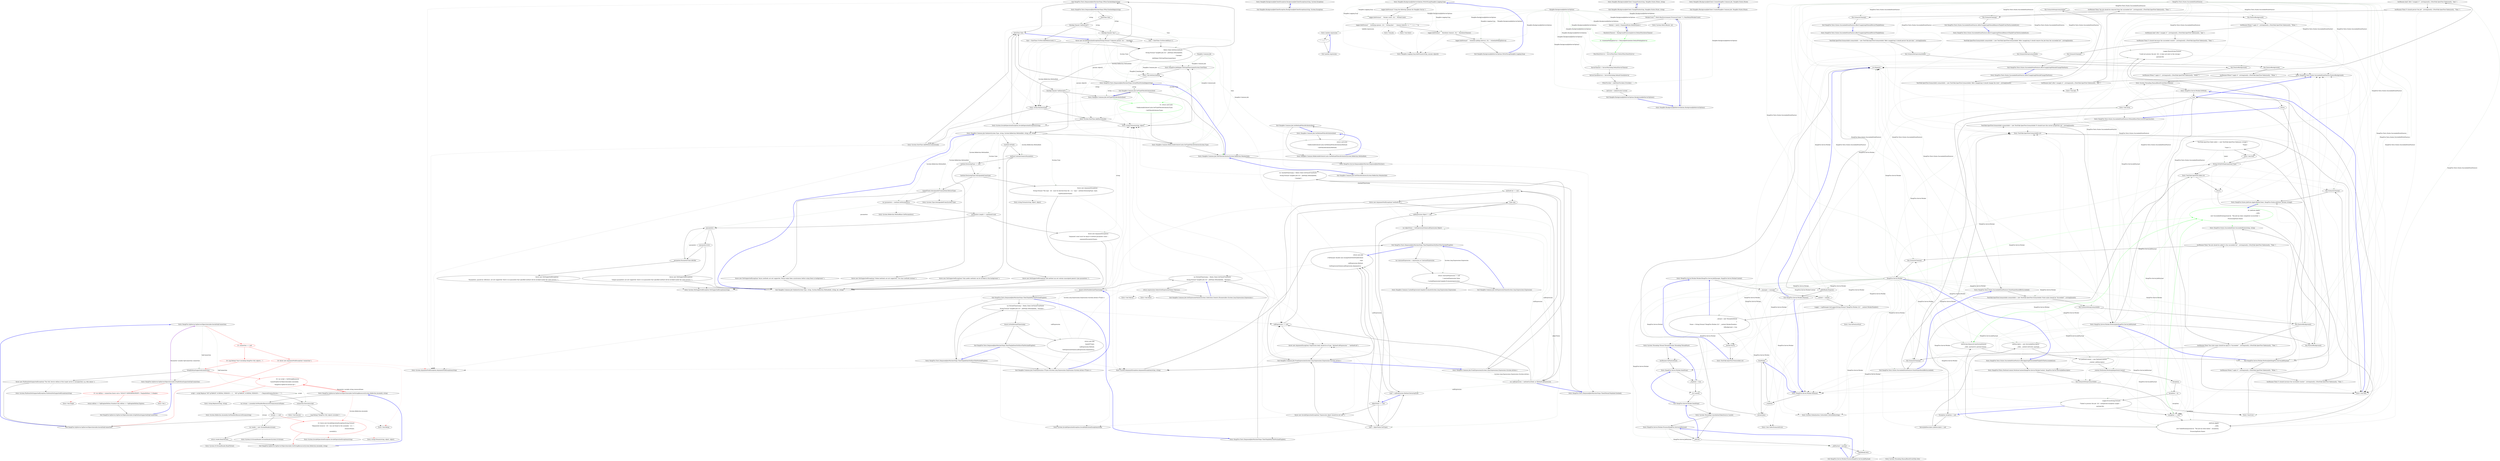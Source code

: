 digraph  {
n0 [cluster="HangFire.SqlServer.SqlServerObjectsInstaller.Install(SqlConnection)", label="Entry HangFire.SqlServer.SqlServerObjectsInstaller.Install(SqlConnection)", span="34-34"];
n1 [cluster="HangFire.SqlServer.SqlServerObjectsInstaller.Install(SqlConnection)", color=red, community=0, label="23: connection == null", span="36-36"];
n4 [cluster="HangFire.SqlServer.SqlServerObjectsInstaller.Install(SqlConnection)", label="!IsSqlEditionSupported(connection)", span="40-40"];
n8 [cluster="HangFire.SqlServer.SqlServerObjectsInstaller.Install(SqlConnection)", label="connection.Execute(script)", span="51-51"];
n2 [cluster="HangFire.SqlServer.SqlServerObjectsInstaller.Install(SqlConnection)", color=red, community=0, label="20: throw new ArgumentNullException(''connection'');", span="36-36"];
n3 [cluster="HangFire.SqlServer.SqlServerObjectsInstaller.Install(SqlConnection)", color=red, community=0, label="20: Log.Debug(''Start installing HangFire SQL objects...'')", span="38-38"];
n12 [cluster="Unk.Debug", label="Entry Unk.Debug", span=""];
n5 [cluster="HangFire.SqlServer.SqlServerObjectsInstaller.Install(SqlConnection)", label="throw new PlatformNotSupportedException(''The SQL Server edition of the target server is unsupported, e.g. SQL Azure.'');", span="42-42"];
n6 [cluster="HangFire.SqlServer.SqlServerObjectsInstaller.Install(SqlConnection)", color=red, community=0, label="20: var script = GetStringResource(\r\n                typeof(SqlServerObjectsInstaller).Assembly, \r\n                ''HangFire.SqlServer.Install.sql'')", span="45-47"];
n13 [cluster="HangFire.SqlServer.SqlServerObjectsInstaller.IsSqlEditionSupported(SqlConnection)", label="Entry HangFire.SqlServer.SqlServerObjectsInstaller.IsSqlEditionSupported(SqlConnection)", span="56-56"];
n7 [cluster="HangFire.SqlServer.SqlServerObjectsInstaller.Install(SqlConnection)", label="script = script.Replace(''SET @TARGET_SCHEMA_VERSION = 2;'', ''SET @TARGET_SCHEMA_VERSION = '' + RequiredSchemaVersion + '';'')", span="49-49"];
n15 [cluster="HangFire.SqlServer.SqlServerObjectsInstaller.GetStringResource(System.Reflection.Assembly, string)", label="Entry HangFire.SqlServer.SqlServerObjectsInstaller.GetStringResource(System.Reflection.Assembly, string)", span="62-62"];
n16 [cluster="string.Replace(string, string)", label="Entry string.Replace(string, string)", span="0-0"];
n9 [cluster="HangFire.SqlServer.SqlServerObjectsInstaller.Install(SqlConnection)", label="Log.Debug(''HangFire SQL objects installed.'')", span="53-53"];
n17 [cluster="Unk.Execute", label="Entry Unk.Execute", span=""];
n10 [cluster="HangFire.SqlServer.SqlServerObjectsInstaller.Install(SqlConnection)", label="Exit HangFire.SqlServer.SqlServerObjectsInstaller.Install(SqlConnection)", span="34-34"];
n14 [cluster="System.PlatformNotSupportedException.PlatformNotSupportedException(string)", label="Entry System.PlatformNotSupportedException.PlatformNotSupportedException(string)", span="0-0"];
n11 [cluster="System.ArgumentNullException.ArgumentNullException(string)", label="Entry System.ArgumentNullException.ArgumentNullException(string)", span="0-0"];
n18 [cluster="HangFire.SqlServer.SqlServerObjectsInstaller.IsSqlEditionSupported(SqlConnection)", color=red, community=0, label="23: var edition = connection.Query<int>(''SELECT SERVERPROPERTY ( 'EngineEdition' )'').Single()", span="58-58"];
n19 [cluster="HangFire.SqlServer.SqlServerObjectsInstaller.IsSqlEditionSupported(SqlConnection)", label="return edition >= SqlEngineEdition.Standard && edition <= SqlEngineEdition.Express;", span="59-59"];
n21 [cluster="Unk.>", label="Entry Unk.>", span=""];
n22 [cluster="Unk.Single", label="Entry Unk.Single", span=""];
n20 [cluster="HangFire.SqlServer.SqlServerObjectsInstaller.IsSqlEditionSupported(SqlConnection)", label="Exit HangFire.SqlServer.SqlServerObjectsInstaller.IsSqlEditionSupported(SqlConnection)", span="56-56"];
n23 [cluster="HangFire.SqlServer.SqlServerObjectsInstaller.GetStringResource(System.Reflection.Assembly, string)", label="var stream = assembly.GetManifestResourceStream(resourceName)", span="64-64"];
n25 [cluster="HangFire.SqlServer.SqlServerObjectsInstaller.GetStringResource(System.Reflection.Assembly, string)", color=red, community=0, label="10: throw new InvalidOperationException(String.Format(\r\n                        ''Requested resource `{0}` was not found in the assembly `{1}`.'',\r\n                        resourceName,\r\n                        assembly));", span="68-71"];
n24 [cluster="HangFire.SqlServer.SqlServerObjectsInstaller.GetStringResource(System.Reflection.Assembly, string)", label="stream == null", span="66-66"];
n29 [cluster="System.Reflection.Assembly.GetManifestResourceStream(string)", label="Entry System.Reflection.Assembly.GetManifestResourceStream(string)", span="0-0"];
n26 [cluster="HangFire.SqlServer.SqlServerObjectsInstaller.GetStringResource(System.Reflection.Assembly, string)", label="var reader = new StreamReader(stream)", span="74-74"];
n27 [cluster="HangFire.SqlServer.SqlServerObjectsInstaller.GetStringResource(System.Reflection.Assembly, string)", label="return reader.ReadToEnd();", span="76-76"];
n32 [cluster="System.IO.StreamReader.StreamReader(System.IO.Stream)", label="Entry System.IO.StreamReader.StreamReader(System.IO.Stream)", span="0-0"];
n28 [cluster="HangFire.SqlServer.SqlServerObjectsInstaller.GetStringResource(System.Reflection.Assembly, string)", label="Exit HangFire.SqlServer.SqlServerObjectsInstaller.GetStringResource(System.Reflection.Assembly, string)", span="62-62"];
n30 [cluster="System.InvalidOperationException.InvalidOperationException(string)", label="Entry System.InvalidOperationException.InvalidOperationException(string)", span="0-0"];
n31 [cluster="string.Format(string, object, object)", label="Entry string.Format(string, object, object)", span="0-0"];
n33 [cluster="System.IO.StreamReader.ReadToEnd()", label="Entry System.IO.StreamReader.ReadToEnd()", span="0-0"];
m0_0 [cluster="Hangfire.BackgroundJobClientException.BackgroundJobClientException(string, System.Exception)", file="BackgroundJobClientException.cs", label="Entry Hangfire.BackgroundJobClientException.BackgroundJobClientException(string, System.Exception)", span="23-23"];
m0_1 [cluster="Hangfire.BackgroundJobClientException.BackgroundJobClientException(string, System.Exception)", file="BackgroundJobClientException.cs", label="Exit Hangfire.BackgroundJobClientException.BackgroundJobClientException(string, System.Exception)", span="23-23"];
m3_12 [cluster="Hangfire.BackgroundJobServerOptions.WriteToLog(Hangfire.Logging.ILog)", file="BackgroundJobServerOptions.cs", label="Entry Hangfire.BackgroundJobServerOptions.WriteToLog(Hangfire.Logging.ILog)", span="86-86"];
m3_14 [cluster="Hangfire.BackgroundJobServerOptions.WriteToLog(Hangfire.Logging.ILog)", file="BackgroundJobServerOptions.cs", label="logger.InfoFormat(''    Worker count: {0}.'', WorkerCount)", span="89-89"];
m3_15 [cluster="Hangfire.BackgroundJobServerOptions.WriteToLog(Hangfire.Logging.ILog)", file="BackgroundJobServerOptions.cs", label="logger.InfoFormat(''    Listening queues: {0}.'', String.Join('', '', Queues.Select(x => ''''' + x + ''''')))", span="90-90"];
m3_16 [cluster="Hangfire.BackgroundJobServerOptions.WriteToLog(Hangfire.Logging.ILog)", file="BackgroundJobServerOptions.cs", label="logger.InfoFormat(''    Shutdown timeout: {0}.'', ShutdownTimeout)", span="91-91"];
m3_17 [cluster="Hangfire.BackgroundJobServerOptions.WriteToLog(Hangfire.Logging.ILog)", file="BackgroundJobServerOptions.cs", label="logger.InfoFormat(''    Schedule polling interval: {0}.'', SchedulePollingInterval)", span="92-92"];
m3_13 [cluster="Hangfire.BackgroundJobServerOptions.WriteToLog(Hangfire.Logging.ILog)", file="BackgroundJobServerOptions.cs", label="logger.InfoFormat(''Using the following options for Hangfire Server:'')", span="88-88"];
m3_18 [cluster="Hangfire.BackgroundJobServerOptions.WriteToLog(Hangfire.Logging.ILog)", file="BackgroundJobServerOptions.cs", label="Exit Hangfire.BackgroundJobServerOptions.WriteToLog(Hangfire.Logging.ILog)", span="86-86"];
m3_0 [cluster="Hangfire.BackgroundJobServerOptions.BackgroundJobServerOptions()", file="BackgroundJobServerOptions.cs", label="Entry Hangfire.BackgroundJobServerOptions.BackgroundJobServerOptions()", span="34-34"];
m3_1 [cluster="Hangfire.BackgroundJobServerOptions.BackgroundJobServerOptions()", file="BackgroundJobServerOptions.cs", label="WorkerCount = Math.Min(Environment.ProcessorCount * 5, MaxDefaultWorkerCount)", span="36-36"];
m3_11 [cluster="System.Math.Min(int, int)", file="BackgroundJobServerOptions.cs", label="Entry System.Math.Min(int, int)", span="0-0"];
m3_19 [cluster="Hangfire.Logging.ILog.InfoFormat(string, params object[])", file="BackgroundJobServerOptions.cs", label="Entry Hangfire.Logging.ILog.InfoFormat(string, params object[])", span="210-210"];
m3_2 [cluster="Hangfire.BackgroundJobServerOptions.BackgroundJobServerOptions()", file="BackgroundJobServerOptions.cs", label="Queues = new[] { EnqueuedState.DefaultQueue }", span="37-37"];
m3_3 [cluster="Hangfire.BackgroundJobServerOptions.BackgroundJobServerOptions()", file="BackgroundJobServerOptions.cs", label="ShutdownTimeout = BackgroundProcessingServer.DefaultShutdownTimeout", span="38-38"];
m3_21 [cluster="Unk.Join", file="BackgroundJobServerOptions.cs", label="Entry Unk.Join", span=""];
m3_4 [cluster="Hangfire.BackgroundJobServerOptions.BackgroundJobServerOptions()", color=green, community=0, file="BackgroundJobServerOptions.cs", label="21: SchedulePollingInterval = DelayedJobScheduler.DefaultPollingInterval", span="39-39"];
m3_5 [cluster="Hangfire.BackgroundJobServerOptions.BackgroundJobServerOptions()", file="BackgroundJobServerOptions.cs", label="HeartbeatInterval = ServerHeartbeat.DefaultHeartbeatInterval", span="40-40"];
m3_6 [cluster="Hangfire.BackgroundJobServerOptions.BackgroundJobServerOptions()", file="BackgroundJobServerOptions.cs", label="ServerTimeout = ServerWatchdog.DefaultServerTimeout", span="41-41"];
m3_7 [cluster="Hangfire.BackgroundJobServerOptions.BackgroundJobServerOptions()", file="BackgroundJobServerOptions.cs", label="ServerCheckInterval = ServerWatchdog.DefaultCheckInterval", span="42-42"];
m3_8 [cluster="Hangfire.BackgroundJobServerOptions.BackgroundJobServerOptions()", file="BackgroundJobServerOptions.cs", label="FilterProvider = JobFilterProviders.Providers", span="44-44"];
m3_9 [cluster="Hangfire.BackgroundJobServerOptions.BackgroundJobServerOptions()", file="BackgroundJobServerOptions.cs", label="Activator = JobActivator.Current", span="45-45"];
m3_10 [cluster="Hangfire.BackgroundJobServerOptions.BackgroundJobServerOptions()", file="BackgroundJobServerOptions.cs", label="Exit Hangfire.BackgroundJobServerOptions.BackgroundJobServerOptions()", span="34-34"];
m3_22 [cluster="lambda expression", file="BackgroundJobServerOptions.cs", label="Entry lambda expression", span="90-90"];
m3_23 [cluster="lambda expression", file="BackgroundJobServerOptions.cs", label="''''' + x + '''''", span="90-90"];
m3_24 [cluster="lambda expression", file="BackgroundJobServerOptions.cs", label="Exit lambda expression", span="90-90"];
m3_20 [cluster="Unk.Select", file="BackgroundJobServerOptions.cs", label="Entry Unk.Select", span=""];
m3_25 [file="BackgroundJobServerOptions.cs", label="Hangfire.BackgroundJobServerOptions", span=""];
m4_2 [cluster="Hangfire.IBackgroundJobClient.ChangeState(string, Hangfire.States.IState, string)", file="IBackgroundJobClient.cs", label="Entry Hangfire.IBackgroundJobClient.ChangeState(string, Hangfire.States.IState, string)", span="63-63"];
m4_3 [cluster="Hangfire.IBackgroundJobClient.ChangeState(string, Hangfire.States.IState, string)", file="IBackgroundJobClient.cs", label="Exit Hangfire.IBackgroundJobClient.ChangeState(string, Hangfire.States.IState, string)", span="63-63"];
m4_0 [cluster="Hangfire.IBackgroundJobClient.Create(Hangfire.Common.Job, Hangfire.States.IState)", file="IBackgroundJobClient.cs", label="Entry Hangfire.IBackgroundJobClient.Create(Hangfire.Common.Job, Hangfire.States.IState)", span="50-50"];
m4_1 [cluster="Hangfire.IBackgroundJobClient.Create(Hangfire.Common.Job, Hangfire.States.IState)", file="IBackgroundJobClient.cs", label="Exit Hangfire.IBackgroundJobClient.Create(Hangfire.Common.Job, Hangfire.States.IState)", span="50-50"];
m5_52 [cluster="HangFire.Tests.DequeuedJobsWatcherSteps.ThenTheJobHasTheFetchedFlagSet()", file="Job.cs", label="var fetchedTimestamp = Redis.Client.GetValueFromHash(\r\n                String.Format(''hangfire:job:{0}'', JobSteps.DefaultJobId), ''Fetched'')", span="82-83"];
m5_84 [cluster="Hangfire.Common.Job.GetExpressionValues(System.Collections.Generic.IEnumerable<System.Linq.Expressions.Expression>)", file="Job.cs", label="return expressions.Select(GetExpressionValue).ToArray();", span="364-364"];
m5_85 [cluster="Hangfire.Common.Job.GetExpressionValues(System.Collections.Generic.IEnumerable<System.Linq.Expressions.Expression>)", file="Job.cs", label="Exit Hangfire.Common.Job.GetExpressionValues(System.Collections.Generic.IEnumerable<System.Linq.Expressions.Expression>)", span="362-362"];
m5_40 [cluster="Hangfire.Common.Job.FromExpression(System.Linq.Expressions.Expression<System.Action>)", file="Job.cs", label="callExpression.Object != null", span="239-239"];
m5_82 [cluster="string.Format(string, object, object)", file="Job.cs", label="Entry string.Format(string, object, object)", span="0-0"];
m5_41 [cluster="Hangfire.Common.Job.FromExpression(System.Linq.Expressions.Expression<System.Action>)", file="Job.cs", label="var objectValue = GetExpressionValue(callExpression.Object)", span="241-241"];
m5_6 [cluster="HangFire.Tests.DequeuedJobsWatcherSteps.ItWasCheckedAAgo(string)", file="Job.cs", label="throw new InvalidOperationException(String.Format(''Unknown period '{0}'.'', timeAgo));", span="15-15"];
m5_14 [cluster="HangFire.JobHelper.ToStringTimestamp(System.DateTime)", file="Job.cs", label="Entry HangFire.JobHelper.ToStringTimestamp(System.DateTime)", span="55-55"];
m5_15 [cluster="Unk.SetEntryInHash", file="Job.cs", label="Entry Unk.SetEntryInHash", span=""];
m5_16 [cluster="HangFire.Tests.DequeuedJobsWatcherSteps.GivenItWasFetchedAAgo(string)", file="Job.cs", label="Entry HangFire.Tests.DequeuedJobsWatcherSteps.GivenItWasFetchedAAgo(string)", span="24-24"];
m5_13 [cluster="string.Format(string, object)", file="Job.cs", label="Entry string.Format(string, object)", span="0-0"];
m5_7 [cluster="HangFire.Tests.DequeuedJobsWatcherSteps.ItWasCheckedAAgo(string)", file="Job.cs", label="Redis.Client.SetEntryInHash(\r\n                String.Format(''hangfire:job:{0}'', JobSteps.DefaultJobId),\r\n                ''Checked'',\r\n                JobHelper.ToStringTimestamp(time))", span="17-20"];
m5_9 [cluster="string.Equals(string)", file="Job.cs", label="Entry string.Equals(string)", span="0-0"];
m5_11 [cluster="System.DateTime.AddDays(double)", file="Job.cs", label="Entry System.DateTime.AddDays(double)", span="0-0"];
m5_8 [cluster="HangFire.Tests.DequeuedJobsWatcherSteps.ItWasCheckedAAgo(string)", file="Job.cs", label="Exit HangFire.Tests.DequeuedJobsWatcherSteps.ItWasCheckedAAgo(string)", span="10-10"];
m5_10 [cluster="System.DateTime.AddMilliseconds(double)", file="Job.cs", label="Entry System.DateTime.AddMilliseconds(double)", span="0-0"];
m5_12 [cluster="System.InvalidOperationException.InvalidOperationException(string)", file="Job.cs", label="Entry System.InvalidOperationException.InvalidOperationException(string)", span="0-0"];
m5_17 [cluster="HangFire.Tests.DequeuedJobsWatcherSteps.GivenItWasFetchedAAgo(string)", file="Job.cs", label="DateTime time", span="26-26"];
m5_39 [cluster="Hangfire.Common.Job.FromExpression(System.Linq.Expressions.Expression<System.Action>)", file="Job.cs", label="Type type", span="237-237"];
m5_91 [cluster="Hangfire.Common.CachedExpressionCompiler.Evaluate(System.Linq.Expressions.Expression)", file="Job.cs", label="Entry Hangfire.Common.CachedExpressionCompiler.Evaluate(System.Linq.Expressions.Expression)", span="25-25"];
m5_32 [cluster="HangFire.Tests.DequeuedJobsWatcherSteps.ThenItMarksTheJobAsChecked()", file="Job.cs", label="var checkedTimestamp = Redis.Client.GetValueFromHash(\r\n                String.Format(''hangfire:job:{0}'', JobSteps.DefaultJobId),\r\n                ''Checked'')", span="49-51"];
m5_81 [cluster="System.Type.IsAssignableFrom(System.Type)", file="Job.cs", label="Entry System.Type.IsAssignableFrom(System.Type)", span="0-0"];
m5_51 [cluster="HangFire.Tests.DequeuedJobsWatcherSteps.ThenTheJobHasTheFetchedFlagSet()", file="Job.cs", label="Entry HangFire.Tests.DequeuedJobsWatcherSteps.ThenTheJobHasTheFetchedFlagSet()", span="80-80"];
m5_23 [cluster="Hangfire.Common.ReflectedAttributeCache.GetTypeFilterAttributes(System.Type)", file="Job.cs", label="Entry Hangfire.Common.ReflectedAttributeCache.GetTypeFilterAttributes(System.Type)", span="33-33"];
m5_18 [cluster="HangFire.Tests.DequeuedJobsWatcherSteps.GivenItWasFetchedAAgo(string)", file="Job.cs", label="timeAgo.Equals(''millisecond'')", span="27-27"];
m5_20 [cluster="Hangfire.Common.Job.GetTypeFilterAttributes(bool)", file="Job.cs", label="Entry Hangfire.Common.Job.GetTypeFilterAttributes(bool)", span="178-178"];
m5_22 [cluster="Hangfire.Common.Job.GetTypeFilterAttributes(bool)", file="Job.cs", label="Exit Hangfire.Common.Job.GetTypeFilterAttributes(bool)", span="178-178"];
m5_19 [cluster="Hangfire.Common.Job.Validate(System.Type, string, System.Reflection.MethodInfo, string, int, string)", file="Job.cs", label="Entry Hangfire.Common.Job.Validate(System.Type, string, System.Reflection.MethodInfo, string, int, string)", span="297-297"];
m5_21 [cluster="Hangfire.Common.Job.GetTypeFilterAttributes(bool)", color=green, community=0, file="Job.cs", label="31: return useCache\r\n                ? ReflectedAttributeCache.GetTypeFilterAttributes(Type)\r\n                : GetFilterAttributes(Type);", span="180-182"];
m5_24 [cluster="Hangfire.Common.Job.GetFilterAttributes(System.Reflection.MemberInfo)", file="Job.cs", label="Entry Hangfire.Common.Job.GetFilterAttributes(System.Reflection.MemberInfo)", span="192-192"];
m5_53 [cluster="HangFire.Tests.DequeuedJobsWatcherSteps.ThenTheJobHasTheFetchedFlagSet()", file="Job.cs", label="Assert.IsNotNull(fetchedTimestamp)", span="85-85"];
m5_59 [cluster="Hangfire.Common.Job.FromExpression<TType>(System.Linq.Expressions.Expression<System.Action<TType>>)", file="Job.cs", label="return new Job(\r\n                typeof(TType),\r\n                callExpression.Method,\r\n                GetExpressionValues(callExpression.Arguments));", span="291-294"];
m5_56 [cluster="HangFire.Tests.DequeuedJobsWatcherSteps.ThenTheJobDoesNotHaveTheFetchedFlagSet()", file="Job.cs", label="var fetchedTimestamp = Redis.Client.GetValueFromHash(\r\n                String.Format(''hangfire:job:{0}'', JobSteps.DefaultJobId), ''Fetched'')", span="91-92"];
m5_57 [cluster="HangFire.Tests.DequeuedJobsWatcherSteps.ThenTheJobDoesNotHaveTheFetchedFlagSet()", file="Job.cs", label="Assert.IsNull(fetchedTimestamp)", span="94-94"];
m5_54 [cluster="HangFire.Tests.DequeuedJobsWatcherSteps.ThenTheJobHasTheFetchedFlagSet()", file="Job.cs", label="Exit HangFire.Tests.DequeuedJobsWatcherSteps.ThenTheJobHasTheFetchedFlagSet()", span="80-80"];
m5_58 [cluster="HangFire.Tests.DequeuedJobsWatcherSteps.ThenTheJobDoesNotHaveTheFetchedFlagSet()", file="Job.cs", label="Exit HangFire.Tests.DequeuedJobsWatcherSteps.ThenTheJobDoesNotHaveTheFetchedFlagSet()", span="89-89"];
m5_55 [cluster="HangFire.Tests.DequeuedJobsWatcherSteps.ThenTheJobDoesNotHaveTheFetchedFlagSet()", file="Job.cs", label="Entry HangFire.Tests.DequeuedJobsWatcherSteps.ThenTheJobDoesNotHaveTheFetchedFlagSet()", span="89-89"];
m5_60 [cluster="Hangfire.Common.Job.FromExpression<TType>(System.Linq.Expressions.Expression<System.Action<TType>>)", file="Job.cs", label="Exit Hangfire.Common.Job.FromExpression<TType>(System.Linq.Expressions.Expression<System.Action<TType>>)", span="281-281"];
m5_31 [cluster="HangFire.Tests.DequeuedJobsWatcherSteps.ThenItMarksTheJobAsChecked()", file="Job.cs", label="Entry HangFire.Tests.DequeuedJobsWatcherSteps.ThenItMarksTheJobAsChecked()", span="47-47"];
m5_30 [cluster="Hangfire.Common.Job.GetFilterAttributes(System.Reflection.MemberInfo)", file="Job.cs", label="Exit Hangfire.Common.Job.GetFilterAttributes(System.Reflection.MemberInfo)", span="192-192"];
m5_0 [cluster="HangFire.Tests.DequeuedJobsWatcherSteps.ItWasCheckedAAgo(string)", file="Job.cs", label="Entry HangFire.Tests.DequeuedJobsWatcherSteps.ItWasCheckedAAgo(string)", span="10-10"];
m5_1 [cluster="HangFire.Tests.DequeuedJobsWatcherSteps.ItWasCheckedAAgo(string)", file="Job.cs", label="DateTime time", span="12-12"];
m5_2 [cluster="HangFire.Tests.DequeuedJobsWatcherSteps.ItWasCheckedAAgo(string)", file="Job.cs", label="timeAgo.Equals(''millisecond'')", span="13-13"];
m5_4 [cluster="HangFire.Tests.DequeuedJobsWatcherSteps.ItWasCheckedAAgo(string)", file="Job.cs", label="timeAgo.Equals(''day'')", span="14-14"];
m5_3 [cluster="HangFire.Tests.DequeuedJobsWatcherSteps.ItWasCheckedAAgo(string)", file="Job.cs", label="time = DateTime.UtcNow.AddMilliseconds(-1)", span="13-13"];
m5_5 [cluster="HangFire.Tests.DequeuedJobsWatcherSteps.ItWasCheckedAAgo(string)", file="Job.cs", label="time = DateTime.UtcNow.AddDays(-1)", span="14-14"];
m5_49 [cluster="HangFire.Tests.DequeuedJobsWatcherSteps.ThenTheJobDoesNotHaveTheCheckedFlagSet()", file="Job.cs", label="Exit HangFire.Tests.DequeuedJobsWatcherSteps.ThenTheJobDoesNotHaveTheCheckedFlagSet()", span="70-70"];
m5_88 [cluster="Hangfire.Common.Job.GetExpressionValue(System.Linq.Expressions.Expression)", file="Job.cs", label="var constantExpression = expression as ConstantExpression", span="369-369"];
m5_89 [cluster="Hangfire.Common.Job.GetExpressionValue(System.Linq.Expressions.Expression)", file="Job.cs", label="return constantExpression != null\r\n                ? constantExpression.Value\r\n                : CachedExpressionCompiler.Evaluate(expression);", span="371-373"];
m5_90 [cluster="Hangfire.Common.Job.GetExpressionValue(System.Linq.Expressions.Expression)", file="Job.cs", label="Exit Hangfire.Common.Job.GetExpressionValue(System.Linq.Expressions.Expression)", span="367-367"];
m5_50 [cluster="System.InvalidOperationException.InvalidOperationException(string)", file="Job.cs", label="Entry System.InvalidOperationException.InvalidOperationException(string)", span="0-0"];
m5_87 [cluster="Unk.ToArray", file="Job.cs", label="Entry Unk.ToArray", span=""];
m5_25 [cluster="Hangfire.Common.Job.GetMethodFilterAttributes(bool)", file="Job.cs", label="Entry Hangfire.Common.Job.GetMethodFilterAttributes(bool)", span="185-185"];
m5_26 [cluster="Hangfire.Common.Job.GetMethodFilterAttributes(bool)", file="Job.cs", label="return useCache\r\n                ? ReflectedAttributeCache.GetMethodFilterAttributes(Method)\r\n                : GetFilterAttributes(Method);", span="187-189"];
m5_27 [cluster="Hangfire.Common.Job.GetMethodFilterAttributes(bool)", file="Job.cs", label="Exit Hangfire.Common.Job.GetMethodFilterAttributes(bool)", span="185-185"];
m5_28 [cluster="Hangfire.Common.ReflectedAttributeCache.GetMethodFilterAttributes(System.Reflection.MethodInfo)", file="Job.cs", label="Entry Hangfire.Common.ReflectedAttributeCache.GetMethodFilterAttributes(System.Reflection.MethodInfo)", span="38-38"];
m5_80 [cluster="System.NotSupportedException.NotSupportedException(string)", file="Job.cs", label="Entry System.NotSupportedException.NotSupportedException(string)", span="0-0"];
m5_29 [cluster="HangFire.Server.DequeuedJobsWatcher.DequeuedJobsWatcher()", file="Job.cs", label="Entry HangFire.Server.DequeuedJobsWatcher.DequeuedJobsWatcher()", span="8-8"];
m5_38 [cluster="Hangfire.Common.Job.FromExpression(System.Linq.Expressions.Expression<System.Action>)", file="Job.cs", label="throw new ArgumentException(''Expression body should be of type `MethodCallExpression`'', ''methodCall'');", span="234-234"];
m5_86 [cluster="Unk.Select", file="Job.cs", label="Entry Unk.Select", span=""];
m5_46 [cluster="Hangfire.Common.Job.FromExpression(System.Linq.Expressions.Expression<System.Action>)", file="Job.cs", label="return new Job(\r\n                // ReSharper disable once AssignNullToNotNullAttribute\r\n                type,\r\n                callExpression.Method,\r\n                GetExpressionValues(callExpression.Arguments));", span="254-258"];
m5_47 [cluster="Hangfire.Common.Job.FromExpression(System.Linq.Expressions.Expression<System.Action>)", file="Job.cs", label="Exit Hangfire.Common.Job.FromExpression(System.Linq.Expressions.Expression<System.Action>)", span="227-227"];
m5_48 [cluster="System.ArgumentException.ArgumentException(string, string)", file="Job.cs", label="Entry System.ArgumentException.ArgumentException(string, string)", span="0-0"];
m5_37 [cluster="Hangfire.Common.Job.FromExpression(System.Linq.Expressions.Expression<System.Action>)", file="Job.cs", label="callExpression == null", span="232-232"];
m5_33 [cluster="Hangfire.Common.Job.FromExpression(System.Linq.Expressions.Expression<System.Action>)", file="Job.cs", label="Entry Hangfire.Common.Job.FromExpression(System.Linq.Expressions.Expression<System.Action>)", span="227-227"];
m5_34 [cluster="Hangfire.Common.Job.FromExpression(System.Linq.Expressions.Expression<System.Action>)", file="Job.cs", label="methodCall == null", span="229-229"];
m5_35 [cluster="Hangfire.Common.Job.FromExpression(System.Linq.Expressions.Expression<System.Action>)", file="Job.cs", label="throw new ArgumentNullException(''methodCall'');", span="229-229"];
m5_36 [cluster="Hangfire.Common.Job.FromExpression(System.Linq.Expressions.Expression<System.Action>)", file="Job.cs", label="var callExpression = methodCall.Body as MethodCallExpression", span="231-231"];
m5_42 [cluster="Hangfire.Common.Job.FromExpression(System.Linq.Expressions.Expression<System.Action>)", file="Job.cs", label="objectValue == null", span="242-242"];
m5_43 [cluster="Hangfire.Common.Job.FromExpression(System.Linq.Expressions.Expression<System.Action>)", file="Job.cs", label="throw new InvalidOperationException(''Expression object should be not null.'');", span="244-244"];
m5_44 [cluster="Hangfire.Common.Job.FromExpression(System.Linq.Expressions.Expression<System.Action>)", file="Job.cs", label="type = objectValue.GetType()", span="247-247"];
m5_45 [cluster="Hangfire.Common.Job.FromExpression(System.Linq.Expressions.Expression<System.Action>)", file="Job.cs", label="type = callExpression.Method.DeclaringType", span="251-251"];
m5_83 [cluster="System.Reflection.MethodBase.GetParameters()", file="Job.cs", label="Entry System.Reflection.MethodBase.GetParameters()", span="0-0"];
m5_61 [cluster="Hangfire.Common.Job.Validate(System.Type, string, System.Reflection.MethodInfo, string, int, string)", file="Job.cs", label="!method.IsPublic", span="306-306"];
m5_63 [cluster="Hangfire.Common.Job.Validate(System.Type, string, System.Reflection.MethodInfo, string, int, string)", file="Job.cs", label="method.ContainsGenericParameters", span="311-311"];
m5_65 [cluster="Hangfire.Common.Job.Validate(System.Type, string, System.Reflection.MethodInfo, string, int, string)", file="Job.cs", label="method.DeclaringType == null", span="316-316"];
m5_67 [cluster="Hangfire.Common.Job.Validate(System.Type, string, System.Reflection.MethodInfo, string, int, string)", file="Job.cs", label="!method.DeclaringType.IsAssignableFrom(type)", span="321-321"];
m5_68 [cluster="Hangfire.Common.Job.Validate(System.Type, string, System.Reflection.MethodInfo, string, int, string)", file="Job.cs", label="throw new ArgumentException(\r\n                    String.Format(''The type `{0}` must be derived from the `{1}` type.'', method.DeclaringType, type),\r\n                    typeParameterName);", span="323-325"];
m5_69 [cluster="Hangfire.Common.Job.Validate(System.Type, string, System.Reflection.MethodInfo, string, int, string)", file="Job.cs", label="typeof(Task).IsAssignableFrom(method.ReturnType)", span="328-328"];
m5_71 [cluster="Hangfire.Common.Job.Validate(System.Type, string, System.Reflection.MethodInfo, string, int, string)", file="Job.cs", label="var parameters = method.GetParameters()", span="333-333"];
m5_72 [cluster="Hangfire.Common.Job.Validate(System.Type, string, System.Reflection.MethodInfo, string, int, string)", file="Job.cs", label="parameters.Length != argumentCount", span="335-335"];
m5_73 [cluster="Hangfire.Common.Job.Validate(System.Type, string, System.Reflection.MethodInfo, string, int, string)", file="Job.cs", label="throw new ArgumentException(\r\n                    ''Argument count must be equal to method parameter count.'',\r\n                    argumentParameterName);", span="337-339"];
m5_62 [cluster="Hangfire.Common.Job.Validate(System.Type, string, System.Reflection.MethodInfo, string, int, string)", file="Job.cs", label="throw new NotSupportedException(''Only public methods can be invoked in the background.'');", span="308-308"];
m5_64 [cluster="Hangfire.Common.Job.Validate(System.Type, string, System.Reflection.MethodInfo, string, int, string)", file="Job.cs", label="throw new NotSupportedException(''Job method can not contain unassigned generic type parameters.'');", span="313-313"];
m5_66 [cluster="Hangfire.Common.Job.Validate(System.Type, string, System.Reflection.MethodInfo, string, int, string)", file="Job.cs", label="throw new NotSupportedException(''Global methods are not supported. Use class methods instead.'');", span="318-318"];
m5_70 [cluster="Hangfire.Common.Job.Validate(System.Type, string, System.Reflection.MethodInfo, string, int, string)", file="Job.cs", label="throw new NotSupportedException(''Async methods are not supported. Please make them synchronous before using them in background.'');", span="330-330"];
m5_74 [cluster="Hangfire.Common.Job.Validate(System.Type, string, System.Reflection.MethodInfo, string, int, string)", file="Job.cs", label=parameters, span="342-342"];
m5_76 [cluster="Hangfire.Common.Job.Validate(System.Type, string, System.Reflection.MethodInfo, string, int, string)", file="Job.cs", label="throw new NotSupportedException(\r\n                        ''Output parameters are not supported: there is no guarantee that specified method will be invoked inside the same process.'');", span="350-351"];
m5_78 [cluster="Hangfire.Common.Job.Validate(System.Type, string, System.Reflection.MethodInfo, string, int, string)", file="Job.cs", label="throw new NotSupportedException(\r\n                        ''Parameters, passed by reference, are not supported: there is no guarantee that specified method will be invoked inside the same process.'');", span="356-357"];
m5_77 [cluster="Hangfire.Common.Job.Validate(System.Type, string, System.Reflection.MethodInfo, string, int, string)", file="Job.cs", label="parameter.ParameterType.IsByRef", span="354-354"];
m5_75 [cluster="Hangfire.Common.Job.Validate(System.Type, string, System.Reflection.MethodInfo, string, int, string)", file="Job.cs", label="parameter.IsOut", span="348-348"];
m5_79 [cluster="Hangfire.Common.Job.Validate(System.Type, string, System.Reflection.MethodInfo, string, int, string)", file="Job.cs", label="Exit Hangfire.Common.Job.Validate(System.Type, string, System.Reflection.MethodInfo, string, int, string)", span="297-297"];
m5_92 [file="Job.cs", label="Hangfire.Common.Job", span=""];
m6_0 [cluster="HangFire.Server.Worker.Worker(HangFire.Server.JobManager, HangFire.Server.WorkerContext)", file="JobFacts.cs", label="Entry HangFire.Server.Worker.Worker(HangFire.Server.JobManager, HangFire.Server.WorkerContext)", span="32-32"];
m6_1 [cluster="HangFire.Server.Worker.Worker(HangFire.Server.JobManager, HangFire.Server.WorkerContext)", file="JobFacts.cs", label="_manager = manager", span="34-34"];
m6_2 [cluster="HangFire.Server.Worker.Worker(HangFire.Server.JobManager, HangFire.Server.WorkerContext)", file="JobFacts.cs", label="_context = context", span="35-35"];
m6_3 [cluster="HangFire.Server.Worker.Worker(HangFire.Server.JobManager, HangFire.Server.WorkerContext)", file="JobFacts.cs", label="Logger = LogManager.GetLogger(String.Format(''HangFire.Worker.{0}'', _context.WorkerNumber))", span="37-37"];
m6_4 [cluster="HangFire.Server.Worker.Worker(HangFire.Server.JobManager, HangFire.Server.WorkerContext)", file="JobFacts.cs", label="_thread = new Thread(DoWork)\r\n                {\r\n                    Name = String.Format(''HangFire.Worker.{0}'', _context.WorkerNumber),\r\n                    IsBackground = true\r\n                }", span="39-43"];
m6_25 [cluster="HangFire.Server.Worker.Dispose()", file="JobFacts.cs", label="_thread.Join()", span="88-88"];
m6_29 [cluster="Unk.CollectScenarioErrors", file="JobFacts.cs", label="Entry Unk.CollectScenarioErrors", span=""];
m6_47 [cluster="HangFire.Tests.States.SucceededStateFeature.ItShouldHaveTheCorrectPropertiesSet()", file="JobFacts.cs", label="this.FeatureBackground()", span="108-108"];
m6_74 [cluster="HangFire.Tests.States.SucceededStateFeature.AfterApplyingItShouldAddTheJobToTheSucceededList()", file="JobFacts.cs", label="this.ScenarioSetup(scenarioInfo)", span="168-168"];
m6_14 [cluster="HangFire.Server.Worker.SendStop()", file="JobFacts.cs", label="Exit HangFire.Server.Worker.SendStop()", span="47-47"];
m6_15 [cluster="System.Threading.CancellationTokenSource.Cancel()", file="JobFacts.cs", label="Entry System.Threading.CancellationTokenSource.Cancel()", span="0-0"];
m6_16 [cluster="HangFire.Server.Worker.Process(HangFire.Server.JobPayload)", file="JobFacts.cs", label="Entry HangFire.Server.Worker.Process(HangFire.Server.JobPayload)", span="71-71"];
m6_17 [cluster="HangFire.Server.Worker.Process(HangFire.Server.JobPayload)", file="JobFacts.cs", label=_jobLock, span="73-73"];
m6_21 [cluster="System.Threading.ManualResetEventSlim.Set()", file="JobFacts.cs", label="Entry System.Threading.ManualResetEventSlim.Set()", span="0-0"];
m6_18 [cluster="HangFire.Server.Worker.Process(HangFire.Server.JobPayload)", file="JobFacts.cs", label="_jobPayload = payload", span="75-75"];
m6_19 [cluster="HangFire.Server.Worker.Process(HangFire.Server.JobPayload)", file="JobFacts.cs", label="_jobIsReady.Set()", span="78-78"];
m6_20 [cluster="HangFire.Server.Worker.Process(HangFire.Server.JobPayload)", file="JobFacts.cs", label="Exit HangFire.Server.Worker.Process(HangFire.Server.JobPayload)", span="71-71"];
m6_48 [cluster="HangFire.Tests.States.SucceededStateFeature.ItShouldHaveTheCorrectPropertiesSet()", file="JobFacts.cs", label="TechTalk.SpecFlow.Table table1 = new TechTalk.SpecFlow.Table(new string[] {\r\n                        ''Name'',\r\n                        ''Value''})", span="110-112"];
m6_10 [cluster="HangFire.Tests.States.SucceededStateFeature.FeatureTearDown()", file="JobFacts.cs", label="testRunner.OnFeatureEnd()", span="41-41"];
m6_30 [cluster="HangFire.Tests.States.SucceededStateFeature.FeatureBackground()", file="JobFacts.cs", label="Entry HangFire.Tests.States.SucceededStateFeature.FeatureBackground()", span="71-71"];
m6_26 [cluster="HangFire.Server.Worker.Dispose()", file="JobFacts.cs", label="_cts.Dispose()", span="90-90"];
m6_27 [cluster="HangFire.Server.Worker.Dispose()", file="JobFacts.cs", label="_jobIsReady.Dispose()", span="91-91"];
m6_28 [cluster="HangFire.Server.Worker.Dispose()", file="JobFacts.cs", label="Exit HangFire.Server.Worker.Dispose()", span="81-81"];
m6_7 [cluster="System.Globalization.CultureInfo.CultureInfo(string)", file="JobFacts.cs", label="Entry System.Globalization.CultureInfo.CultureInfo(string)", span="0-0"];
m6_89 [cluster="Unk.And", file="JobFacts.cs", label="Entry Unk.And", span=""];
m6_99 [cluster="HangFire.Tests.States.SucceededStateFeature.AfterUnapplyingItShouldRemoveTheJobFromTheSucceededList()", file="JobFacts.cs", label="Entry HangFire.Tests.States.SucceededStateFeature.AfterUnapplyingItShouldRemoveTheJobFromTheSucceededList()", span="225-225"];
m6_100 [cluster="HangFire.Tests.States.SucceededStateFeature.AfterUnapplyingItShouldRemoveTheJobFromTheSucceededList()", file="JobFacts.cs", label="TechTalk.SpecFlow.ScenarioInfo scenarioInfo = new TechTalk.SpecFlow.ScenarioInfo(''After unapplying it should remove the job from the succeeded list'', ((string[])(null)))", span="227-227"];
m6_101 [cluster="HangFire.Tests.States.SucceededStateFeature.AfterUnapplyingItShouldRemoveTheJobFromTheSucceededList()", file="JobFacts.cs", label="this.ScenarioSetup(scenarioInfo)", span="229-229"];
m6_102 [cluster="HangFire.Tests.States.SucceededStateFeature.AfterUnapplyingItShouldRemoveTheJobFromTheSucceededList()", file="JobFacts.cs", label="this.FeatureBackground()", span="231-231"];
m6_103 [cluster="HangFire.Tests.States.SucceededStateFeature.AfterUnapplyingItShouldRemoveTheJobFromTheSucceededList()", file="JobFacts.cs", label="testRunner.When(''I apply it'', ((string)(null)), ((TechTalk.SpecFlow.Table)(null)), ''When '')", span="233-233"];
m6_104 [cluster="HangFire.Tests.States.SucceededStateFeature.AfterUnapplyingItShouldRemoveTheJobFromTheSucceededList()", file="JobFacts.cs", label="testRunner.And(''after I unapply it'', ((string)(null)), ((TechTalk.SpecFlow.Table)(null)), ''And '')", span="235-235"];
m6_105 [cluster="HangFire.Tests.States.SucceededStateFeature.AfterUnapplyingItShouldRemoveTheJobFromTheSucceededList()", file="JobFacts.cs", label="testRunner.Then(''the job should be removed from the succeeded list'', ((string)(null)), ((TechTalk.SpecFlow.Table)(null)), ''Then '')", span="237-237"];
m6_106 [cluster="HangFire.Tests.States.SucceededStateFeature.AfterUnapplyingItShouldRemoveTheJobFromTheSucceededList()", file="JobFacts.cs", label="this.ScenarioCleanup()", span="239-239"];
m6_107 [cluster="HangFire.Tests.States.SucceededStateFeature.AfterUnapplyingItShouldRemoveTheJobFromTheSucceededList()", file="JobFacts.cs", label="Exit HangFire.Tests.States.SucceededStateFeature.AfterUnapplyingItShouldRemoveTheJobFromTheSucceededList()", span="225-225"];
m6_44 [cluster="HangFire.Tests.States.SucceededStateFeature.ItShouldHaveTheCorrectPropertiesSet()", file="JobFacts.cs", label="Entry HangFire.Tests.States.SucceededStateFeature.ItShouldHaveTheCorrectPropertiesSet()", span="102-102"];
m6_5 [cluster="HangFire.Server.Worker.Worker(HangFire.Server.JobManager, HangFire.Server.WorkerContext)", file="JobFacts.cs", label="_thread.Start()", span="44-44"];
m6_9 [cluster="System.Threading.Thread.Thread(System.Threading.ThreadStart)", file="JobFacts.cs", label="Entry System.Threading.Thread.Thread(System.Threading.ThreadStart)", span="0-0"];
m6_11 [cluster="HangFire.Server.Worker.SendStop()", file="JobFacts.cs", label="Entry HangFire.Server.Worker.SendStop()", span="47-47"];
m6_12 [cluster="HangFire.Server.Worker.SendStop()", file="JobFacts.cs", label="_stopSent = true", span="49-49"];
m6_6 [cluster="TechTalk.SpecFlow.FeatureInfo.cstr", file="JobFacts.cs", label="Entry TechTalk.SpecFlow.FeatureInfo.cstr", span=""];
m6_31 [cluster="System.Threading.ManualResetEventSlim.Dispose()", file="JobFacts.cs", label="Entry System.Threading.ManualResetEventSlim.Dispose()", span="0-0"];
m6_32 [cluster="HangFire.Server.Worker.DoWork()", file="JobFacts.cs", label="Entry HangFire.Server.Worker.DoWork()", span="95-95"];
m6_33 [cluster="HangFire.Server.Worker.DoWork()", file="JobFacts.cs", label=true, span="99-99"];
m6_8 [cluster="Unk.OnFeatureStart", file="JobFacts.cs", label="Entry Unk.OnFeatureStart", span=""];
m6_45 [cluster="HangFire.Tests.States.SucceededStateFeature.ItShouldHaveTheCorrectPropertiesSet()", file="JobFacts.cs", label="TechTalk.SpecFlow.ScenarioInfo scenarioInfo = new TechTalk.SpecFlow.ScenarioInfo(''It should have the correct properties set'', ((string[])(null)))", span="104-104"];
m6_34 [cluster="Unk.Given", file="JobFacts.cs", label="Entry Unk.Given", span=""];
m6_35 [cluster="HangFire.Tests.States.SucceededStateFeature.StateNameShouldBeSucceeded()", file="JobFacts.cs", label="Entry HangFire.Tests.States.SucceededStateFeature.StateNameShouldBeSucceeded()", span="85-85"];
m6_36 [cluster="HangFire.Tests.States.SucceededStateFeature.StateNameShouldBeSucceeded()", file="JobFacts.cs", label="TechTalk.SpecFlow.ScenarioInfo scenarioInfo = new TechTalk.SpecFlow.ScenarioInfo(''State name should be \'Succeeded\''', ((string[])(null)))", span="87-87"];
m6_37 [cluster="HangFire.Tests.States.SucceededStateFeature.StateNameShouldBeSucceeded()", file="JobFacts.cs", label="this.ScenarioSetup(scenarioInfo)", span="89-89"];
m6_38 [cluster="HangFire.Tests.States.SucceededStateFeature.StateNameShouldBeSucceeded()", file="JobFacts.cs", label="this.FeatureBackground()", span="91-91"];
m6_41 [cluster="HangFire.Tests.States.SucceededStateFeature.StateNameShouldBeSucceeded()", file="JobFacts.cs", label="Exit HangFire.Tests.States.SucceededStateFeature.StateNameShouldBeSucceeded()", span="85-85"];
m6_42 [cluster="TechTalk.SpecFlow.ScenarioInfo.cstr", file="JobFacts.cs", label="Entry TechTalk.SpecFlow.ScenarioInfo.cstr", span=""];
m6_40 [cluster="HangFire.Tests.States.SucceededStateFeature.StateNameShouldBeSucceeded()", file="JobFacts.cs", label="this.ScenarioCleanup()", span="95-95"];
m6_39 [cluster="HangFire.Tests.States.SucceededStateFeature.StateNameShouldBeSucceeded()", file="JobFacts.cs", label="testRunner.Then(''the state name should be equal to \'Succeeded\''', ((string)(null)), ((TechTalk.SpecFlow.Table)(null)), ''Then '')", span="93-93"];
m6_43 [cluster="Unk.Then", file="JobFacts.cs", label="Entry Unk.Then", span=""];
m6_77 [cluster="HangFire.Tests.States.SucceededStateFeature.AfterApplyingItShouldAddTheJobToTheSucceededList()", file="JobFacts.cs", label="testRunner.Then(''the job should be added to the succeeded list'', ((string)(null)), ((TechTalk.SpecFlow.Table)(null)), ''Then '')", span="174-174"];
m6_72 [cluster="HangFire.Tests.States.SucceededStateFeature.AfterApplyingItShouldAddTheJobToTheSucceededList()", file="JobFacts.cs", label="Entry HangFire.Tests.States.SucceededStateFeature.AfterApplyingItShouldAddTheJobToTheSucceededList()", span="164-164"];
m6_78 [cluster="HangFire.Tests.States.SucceededStateFeature.AfterApplyingItShouldAddTheJobToTheSucceededList()", file="JobFacts.cs", label="this.ScenarioCleanup()", span="176-176"];
m6_13 [cluster="HangFire.Server.Worker.SendStop()", file="JobFacts.cs", label="_cts.Cancel()", span="50-50"];
m6_46 [cluster="HangFire.Server.Worker.PerformJob(HangFire.Server.JobPayload)", file="JobFacts.cs", label="Entry HangFire.Server.Worker.PerformJob(HangFire.Server.JobPayload)", span="125-125"];
m6_49 [cluster="Unk.Fatal", file="JobFacts.cs", label="Entry Unk.Fatal", span=""];
m6_50 [cluster="HangFire.Server.Worker.PerformJob(HangFire.Server.JobPayload)", file="JobFacts.cs", label="String.IsNullOrEmpty(payload.Type)", span="127-127"];
m6_51 [cluster="HangFire.Server.Worker.PerformJob(HangFire.Server.JobPayload)", file="JobFacts.cs", label="Logger.Warn(String.Format(\r\n                    ''Could not process the job '{0}': it does not exist in the storage.'',\r\n                    payload.Id))", span="129-131"];
m6_52 [cluster="HangFire.Server.Worker.PerformJob(HangFire.Server.JobPayload)", file="JobFacts.cs", label="return;", span="133-133"];
m6_73 [cluster="HangFire.Filters.PerformContext.PerformContext(HangFire.Server.WorkerContext, HangFire.Server.ServerJobDescriptor)", file="JobFacts.cs", label="Entry HangFire.Filters.PerformContext.PerformContext(HangFire.Server.WorkerContext, HangFire.Server.ServerJobDescriptor)", span="13-13"];
m6_75 [cluster="Unk.Error", file="JobFacts.cs", label="Entry Unk.Error", span=""];
m6_76 [cluster="HangFire.States.SucceededState.SucceededState(string, string)", file="JobFacts.cs", label="Entry HangFire.States.SucceededState.SucceededState(string, string)", span="12-12"];
m6_79 [cluster="HangFire.Tests.States.SucceededStateFeature.AfterApplyingItShouldAddTheJobToTheSucceededList()", file="JobFacts.cs", label="HangFire.Server.Worker", span=""];
m6_70 [cluster="HangFire.Tests.States.SucceededStateFeature.AfterApplyingItShouldChangeTheStats()", file="JobFacts.cs", label="this.ScenarioCleanup()", span="157-157"];
m6_63 [cluster="HangFire.Server.Worker.PerformJob(HangFire.Server.JobPayload)", file="JobFacts.cs", label="exception == null", span="178-178"];
m6_80 [cluster="HangFire.Tests.States.SucceededStateFeature.AfterUnapplyingItShouldPersistTheJobData()", file="JobFacts.cs", label="Entry HangFire.Tests.States.SucceededStateFeature.AfterUnapplyingItShouldPersistTheJobData()", span="183-183"];
m6_81 [cluster="HangFire.Tests.States.SucceededStateFeature.AfterUnapplyingItShouldPersistTheJobData()", file="JobFacts.cs", label="TechTalk.SpecFlow.ScenarioInfo scenarioInfo = new TechTalk.SpecFlow.ScenarioInfo(''After unapplying it should persist the job data'', ((string[])(null)))", span="185-185"];
m6_82 [cluster="HangFire.Tests.States.SucceededStateFeature.AfterUnapplyingItShouldPersistTheJobData()", file="JobFacts.cs", label="this.ScenarioSetup(scenarioInfo)", span="187-187"];
m6_83 [cluster="HangFire.Tests.States.SucceededStateFeature.AfterUnapplyingItShouldPersistTheJobData()", file="JobFacts.cs", label="this.FeatureBackground()", span="189-189"];
m6_84 [cluster="HangFire.Tests.States.SucceededStateFeature.AfterUnapplyingItShouldPersistTheJobData()", file="JobFacts.cs", label="testRunner.When(''I apply it'', ((string)(null)), ((TechTalk.SpecFlow.Table)(null)), ''When '')", span="191-191"];
m6_85 [cluster="HangFire.Tests.States.SucceededStateFeature.AfterUnapplyingItShouldPersistTheJobData()", file="JobFacts.cs", label="testRunner.And(''after I unapply it'', ((string)(null)), ((TechTalk.SpecFlow.Table)(null)), ''And '')", span="193-193"];
m6_86 [cluster="HangFire.Tests.States.SucceededStateFeature.AfterUnapplyingItShouldPersistTheJobData()", file="JobFacts.cs", label="testRunner.Then(''it should persist the job'', ((string)(null)), ((TechTalk.SpecFlow.Table)(null)), ''Then '')", span="195-195"];
m6_87 [cluster="HangFire.Tests.States.SucceededStateFeature.AfterUnapplyingItShouldPersistTheJobData()", file="JobFacts.cs", label="this.ScenarioCleanup()", span="197-197"];
m6_88 [cluster="HangFire.Tests.States.SucceededStateFeature.AfterUnapplyingItShouldPersistTheJobData()", file="JobFacts.cs", label="Exit HangFire.Tests.States.SucceededStateFeature.AfterUnapplyingItShouldPersistTheJobData()", span="183-183"];
m6_90 [cluster="HangFire.Tests.States.SucceededStateFeature.AfterUnapplyingItShouldChangeTheStats()", file="JobFacts.cs", label="Entry HangFire.Tests.States.SucceededStateFeature.AfterUnapplyingItShouldChangeTheStats()", span="204-204"];
m6_91 [cluster="HangFire.Tests.States.SucceededStateFeature.AfterUnapplyingItShouldChangeTheStats()", file="JobFacts.cs", label="TechTalk.SpecFlow.ScenarioInfo scenarioInfo = new TechTalk.SpecFlow.ScenarioInfo(''After unapplying it should change the stats'', ((string[])(null)))", span="206-206"];
m6_92 [cluster="HangFire.Tests.States.SucceededStateFeature.AfterUnapplyingItShouldChangeTheStats()", file="JobFacts.cs", label="this.ScenarioSetup(scenarioInfo)", span="208-208"];
m6_93 [cluster="HangFire.Tests.States.SucceededStateFeature.AfterUnapplyingItShouldChangeTheStats()", file="JobFacts.cs", label="this.FeatureBackground()", span="210-210"];
m6_94 [cluster="HangFire.Tests.States.SucceededStateFeature.AfterUnapplyingItShouldChangeTheStats()", file="JobFacts.cs", label="testRunner.When(''I apply it'', ((string)(null)), ((TechTalk.SpecFlow.Table)(null)), ''When '')", span="212-212"];
m6_95 [cluster="HangFire.Tests.States.SucceededStateFeature.AfterUnapplyingItShouldChangeTheStats()", file="JobFacts.cs", label="testRunner.And(''after I unapply it'', ((string)(null)), ((TechTalk.SpecFlow.Table)(null)), ''And '')", span="214-214"];
m6_96 [cluster="HangFire.Tests.States.SucceededStateFeature.AfterUnapplyingItShouldChangeTheStats()", file="JobFacts.cs", label="testRunner.Then(''it should decrease the succeeded counter'', ((string)(null)), ((TechTalk.SpecFlow.Table)(null)), ''Then '')", span="216-216"];
m6_97 [cluster="HangFire.Tests.States.SucceededStateFeature.AfterUnapplyingItShouldChangeTheStats()", file="JobFacts.cs", label="this.ScenarioCleanup()", span="218-218"];
m6_98 [cluster="HangFire.Tests.States.SucceededStateFeature.AfterUnapplyingItShouldChangeTheStats()", file="JobFacts.cs", label="Exit HangFire.Tests.States.SucceededStateFeature.AfterUnapplyingItShouldChangeTheStats()", span="204-204"];
m6_69 [cluster="HangFire.Tests.States.SucceededStateFeature.AfterApplyingItShouldChangeTheStats()", file="JobFacts.cs", label="testRunner.Then(''it should increase the succeeded counter'', ((string)(null)), ((TechTalk.SpecFlow.Table)(null)), ''Then '')", span="155-155"];
m6_54 [cluster="HangFire.Server.Worker.PerformJob(HangFire.Server.JobPayload)", file="JobFacts.cs", label="return;", span="141-141"];
m6_68 [cluster="HangFire.Tests.States.SucceededStateFeature.AfterApplyingItShouldChangeTheStats()", file="JobFacts.cs", label="testRunner.When(''I apply it'', ((string)(null)), ((TechTalk.SpecFlow.Table)(null)), ''When '')", span="153-153"];
m6_55 [cluster="HangFire.Server.Worker.PerformJob(HangFire.Server.JobPayload)", file="JobFacts.cs", label="Exception exception = null", span="149-149"];
m6_56 [cluster="HangFire.Server.Worker.PerformJob(HangFire.Server.JobPayload)", file="JobFacts.cs", label="ServerJobDescriptor jobDescriptor = null", span="151-151"];
m6_57 [cluster="HangFire.Server.Worker.PerformJob(HangFire.Server.JobPayload)", file="JobFacts.cs", label="jobDescriptor = new ServerJobDescriptor(\r\n                    _redis, _context.Activator, payload)", span="154-155"];
m6_58 [cluster="HangFire.Server.Worker.PerformJob(HangFire.Server.JobPayload)", file="JobFacts.cs", label="var performContext = new PerformContext(\r\n                    _context, jobDescriptor)", span="157-158"];
m6_59 [cluster="HangFire.Server.Worker.PerformJob(HangFire.Server.JobPayload)", file="JobFacts.cs", label="_context.Performer.PerformJob(performContext)", span="160-160"];
m6_60 [cluster="HangFire.Server.Worker.PerformJob(HangFire.Server.JobPayload)", file="JobFacts.cs", label=Exception, span="162-162"];
m6_61 [cluster="HangFire.Server.Worker.PerformJob(HangFire.Server.JobPayload)", file="JobFacts.cs", label="exception = ex", span="164-164"];
m6_62 [cluster="HangFire.Server.Worker.PerformJob(HangFire.Server.JobPayload)", file="JobFacts.cs", label="Logger.Error(String.Format(\r\n                    ''Failed to process the job '{0}': unexpected exception caught.'',\r\n                    payload.Id))", span="166-168"];
m6_64 [cluster="HangFire.Server.Worker.PerformJob(HangFire.Server.JobPayload)", color=green, community=0, file="JobFacts.cs", label="26: JobState.Apply(\r\n                    _redis,\r\n                    new SucceededState(payload.Id, ''The job has been completed successfully.''),\r\n                    ProcessingState.Name)", span="180-183"];
m6_65 [cluster="HangFire.Server.Worker.PerformJob(HangFire.Server.JobPayload)", file="JobFacts.cs", label="JobState.Apply(\r\n                    _redis,\r\n                    new FailedState(payload.Id, ''The job has been failed.'', exception),\r\n                    ProcessingState.Name)", span="187-190"];
m6_66 [cluster="HangFire.Server.Worker.PerformJob(HangFire.Server.JobPayload)", file="JobFacts.cs", label="JobFetcher.RemoveFromFetchedQueue(\r\n                _redis, payload.Id, payload.Queue)", span="198-199"];
m6_67 [cluster="HangFire.Server.Worker.PerformJob(HangFire.Server.JobPayload)", file="JobFacts.cs", label="Exit HangFire.Server.Worker.PerformJob(HangFire.Server.JobPayload)", span="125-125"];
m6_71 [cluster="HangFire.States.JobState.Apply(IRedisClient, HangFire.States.JobState, params string[])", file="JobFacts.cs", label="Entry HangFire.States.JobState.Apply(IRedisClient, HangFire.States.JobState, params string[])", span="47-47"];
m6_22 [cluster="HangFire.Server.Worker.Dispose()", file="JobFacts.cs", label="Entry HangFire.Server.Worker.Dispose()", span="81-81"];
m6_23 [cluster="HangFire.Server.Worker.Dispose()", file="JobFacts.cs", label="!_stopSent", span="83-83"];
m6_24 [cluster="HangFire.Server.Worker.Dispose()", file="JobFacts.cs", label="SendStop()", span="85-85"];
m6_53 [cluster="TechTalk.SpecFlow.Table.cstr", file="JobFacts.cs", label="Entry TechTalk.SpecFlow.Table.cstr", span=""];
m6_108 [file="JobFacts.cs", label="HangFire.Tests.States.SucceededStateFeature", span=""];
n0 -> n1  [color=red, key=0, style=solid];
n0 -> n4  [color=darkseagreen4, key=1, label=SqlConnection, style=dashed];
n0 -> n8  [color=darkseagreen4, key=1, label=SqlConnection, style=dashed];
n1 -> n2  [color=red, key=0, style=solid];
n1 -> n3  [color=red, key=0, style=solid];
n4 -> n5  [key=0, style=solid];
n4 -> n6  [color=red, key=0, style=solid];
n4 -> n13  [key=2, style=dotted];
n8 -> n9  [key=0, style=solid];
n8 -> n17  [key=2, style=dotted];
n2 -> n10  [color=red, key=0, style=solid];
n2 -> n11  [color=red, key=2, style=dotted];
n3 -> n4  [color=red, key=0, style=solid];
n3 -> n12  [color=red, key=2, style=dotted];
n5 -> n10  [key=0, style=solid];
n5 -> n14  [key=2, style=dotted];
n6 -> n7  [color=red, key=0, style=solid];
n6 -> n15  [color=red, key=2, style=dotted];
n13 -> n18  [color=red, key=0, style=solid];
n13 -> n0  [color=darkorchid, key=3, label="Parameter variable SqlConnection connection", style=bold];
n7 -> n8  [key=0, style=solid];
n7 -> n16  [key=2, style=dotted];
n7 -> n7  [color=darkseagreen4, key=1, label=script, style=dashed];
n15 -> n23  [key=0, style=solid];
n15 -> n25  [color=red, key=1, label="System.Reflection.Assembly", style=dashed];
n15 -> n6  [color=red, key=3, label="Parameter variable string resourceName", style=bold];
n9 -> n10  [key=0, style=solid];
n9 -> n12  [key=2, style=dotted];
n10 -> n0  [color=blue, key=0, style=bold];
n18 -> n19  [color=red, key=0, style=solid];
n18 -> n21  [color=red, key=2, style=dotted];
n18 -> n22  [color=red, key=2, style=dotted];
n19 -> n20  [key=0, style=solid];
n20 -> n13  [color=blue, key=0, style=bold];
n23 -> n24  [key=0, style=solid];
n23 -> n29  [key=2, style=dotted];
n23 -> n26  [color=darkseagreen4, key=1, label=stream, style=dashed];
n25 -> n28  [color=red, key=0, style=solid];
n25 -> n30  [color=red, key=2, style=dotted];
n25 -> n31  [color=red, key=2, style=dotted];
n24 -> n25  [color=red, key=0, style=solid];
n24 -> n26  [key=0, style=solid];
n26 -> n27  [key=0, style=solid];
n26 -> n32  [key=2, style=dotted];
n27 -> n28  [key=0, style=solid];
n27 -> n33  [key=2, style=dotted];
n28 -> n15  [color=blue, key=0, style=bold];
m0_0 -> m0_1  [key=0, style=solid];
m0_1 -> m0_0  [color=blue, key=0, style=bold];
m3_12 -> m3_14  [color=darkseagreen4, key=1, label="Hangfire.Logging.ILog", style=dashed];
m3_12 -> m3_15  [color=darkseagreen4, key=1, label="Hangfire.Logging.ILog", style=dashed];
m3_12 -> m3_16  [color=darkseagreen4, key=1, label="Hangfire.Logging.ILog", style=dashed];
m3_12 -> m3_17  [color=darkseagreen4, key=1, label="Hangfire.Logging.ILog", style=dashed];
m3_12 -> m3_13  [key=0, style=solid];
m3_14 -> m3_15  [key=0, style=solid];
m3_14 -> m3_19  [key=2, style=dotted];
m3_15 -> m3_16  [key=0, style=solid];
m3_15 -> m3_20  [key=2, style=dotted];
m3_15 -> m3_21  [key=2, style=dotted];
m3_15 -> m3_19  [key=2, style=dotted];
m3_15 -> m3_22  [color=darkseagreen4, key=1, label="lambda expression", style=dashed];
m3_16 -> m3_17  [key=0, style=solid];
m3_16 -> m3_19  [key=2, style=dotted];
m3_17 -> m3_18  [key=0, style=solid];
m3_17 -> m3_19  [key=2, style=dotted];
m3_13 -> m3_14  [key=0, style=solid];
m3_13 -> m3_19  [key=2, style=dotted];
m3_18 -> m3_12  [color=blue, key=0, style=bold];
m3_0 -> m3_1  [key=0, style=solid];
m3_1 -> m3_0  [color=blue, key=0, style=bold];
m3_1 -> m3_2  [key=0, style=solid];
m3_1 -> m3_11  [key=2, style=dotted];
m3_2 -> m3_3  [key=0, style=solid];
m3_3 -> m3_2  [color=blue, key=0, style=bold];
m3_3 -> m3_4  [color=green, key=0, style=solid];
m3_4 -> m3_5  [color=green, key=0, style=solid];
m3_5 -> m3_6  [key=0, style=solid];
m3_6 -> m3_7  [key=0, style=solid];
m3_7 -> m3_8  [key=0, style=solid];
m3_8 -> m3_9  [key=0, style=solid];
m3_9 -> m3_10  [key=0, style=solid];
m3_10 -> m3_0  [color=blue, key=0, style=bold];
m3_22 -> m3_23  [key=0, style=solid];
m3_23 -> m3_24  [key=0, style=solid];
m3_24 -> m3_22  [color=blue, key=0, style=bold];
m3_25 -> m3_4  [color=green, key=1, label="Hangfire.BackgroundJobServerOptions", style=dashed];
m3_25 -> m3_1  [color=darkseagreen4, key=1, label="Hangfire.BackgroundJobServerOptions", style=dashed];
m3_25 -> m3_2  [color=darkseagreen4, key=1, label="Hangfire.BackgroundJobServerOptions", style=dashed];
m3_25 -> m3_3  [color=darkseagreen4, key=1, label="Hangfire.BackgroundJobServerOptions", style=dashed];
m3_25 -> m3_5  [color=darkseagreen4, key=1, label="Hangfire.BackgroundJobServerOptions", style=dashed];
m3_25 -> m3_6  [color=darkseagreen4, key=1, label="Hangfire.BackgroundJobServerOptions", style=dashed];
m3_25 -> m3_7  [color=darkseagreen4, key=1, label="Hangfire.BackgroundJobServerOptions", style=dashed];
m3_25 -> m3_8  [color=darkseagreen4, key=1, label="Hangfire.BackgroundJobServerOptions", style=dashed];
m3_25 -> m3_9  [color=darkseagreen4, key=1, label="Hangfire.BackgroundJobServerOptions", style=dashed];
m3_25 -> m3_14  [color=darkseagreen4, key=1, label="Hangfire.BackgroundJobServerOptions", style=dashed];
m3_25 -> m3_15  [color=darkseagreen4, key=1, label="Hangfire.BackgroundJobServerOptions", style=dashed];
m3_25 -> m3_16  [color=darkseagreen4, key=1, label="Hangfire.BackgroundJobServerOptions", style=dashed];
m3_25 -> m3_17  [color=darkseagreen4, key=1, label="Hangfire.BackgroundJobServerOptions", style=dashed];
m4_2 -> m4_3  [key=0, style=solid];
m4_3 -> m4_2  [color=blue, key=0, style=bold];
m4_0 -> m4_1  [key=0, style=solid];
m4_1 -> m4_0  [color=blue, key=0, style=bold];
m5_52 -> m5_84  [key=0, style=solid];
m5_52 -> m5_53  [key=0, style=solid];
m5_52 -> m5_13  [key=2, style=dotted];
m5_52 -> m5_37  [key=2, style=dotted];
m5_84 -> m5_85  [key=0, style=solid];
m5_84 -> m5_86  [key=2, style=dotted];
m5_84 -> m5_87  [key=2, style=dotted];
m5_85 -> m5_52  [color=blue, key=0, style=bold];
m5_40 -> m5_45  [key=0, style=solid];
m5_40 -> m5_41  [key=0, style=solid];
m5_41 -> m5_44  [color=darkseagreen4, key=1, label=objectValue, style=dashed];
m5_41 -> m5_42  [key=0, style=solid];
m5_41 -> m5_49  [key=2, style=dotted];
m5_6 -> m5_14  [color=darkseagreen4, key=1, label="System.Type", style=dashed];
m5_6 -> m5_15  [color=darkseagreen4, key=1, label="System.Reflection.MethodInfo", style=dashed];
m5_6 -> m5_16  [color=darkseagreen4, key=1, label="params object[]", style=dashed];
m5_6 -> m5_7  [key=0, style=solid];
m5_6 -> m5_9  [color=darkseagreen4, key=1, label="System.Reflection.MethodInfo", style=dashed];
m5_6 -> m5_11  [color=darkseagreen4, key=1, label="params object[]", style=dashed];
m5_6 -> m5_13  [color=darkseagreen4, key=1, label="System.Type", style=dashed];
m5_6 -> m5_8  [key=0, style=solid];
m5_6 -> m5_12  [key=2, style=dotted];
m5_14 -> m5_15  [key=0, style=solid];
m5_15 -> m5_16  [key=0, style=solid];
m5_16 -> m5_17  [key=0, style=solid];
m5_16 -> m5_18  [color=darkseagreen4, key=1, label=string, style=dashed];
m5_16 -> m5_20  [color=darkseagreen4, key=1, label=string, style=dashed];
m5_16 -> m5_22  [color=darkseagreen4, key=1, label=string, style=dashed];
m5_13 -> m5_14  [key=0, style=solid];
m5_13 -> m5_19  [key=2, style=dotted];
m5_7 -> m5_8  [key=0, style=solid];
m5_7 -> m5_9  [key=0, style=solid];
m5_7 -> m5_13  [key=2, style=dotted];
m5_7 -> m5_14  [key=2, style=dotted];
m5_7 -> m5_15  [key=2, style=dotted];
m5_9 -> m5_10  [key=0, style=solid];
m5_9 -> m5_11  [key=0, style=solid];
m5_11 -> m5_13  [key=0, style=solid];
m5_11 -> m5_12  [key=0, style=solid];
m5_8 -> m5_17  [key=0, style=solid];
m5_8 -> n11  [key=2, style=dotted];
m5_8 -> m5_0  [color=blue, key=0, style=bold];
m5_10 -> m5_17  [key=0, style=solid];
m5_10 -> n11  [key=2, style=dotted];
m5_12 -> m5_17  [key=0, style=solid];
m5_12 -> n11  [key=2, style=dotted];
m5_17 -> m5_6  [color=blue, key=0, style=bold];
m5_17 -> m5_18  [key=0, style=solid];
m5_17 -> m5_23  [color=darkseagreen4, key=1, label=time, style=dashed];
m5_39 -> m5_40  [key=0, style=solid];
m5_32 -> m5_33  [key=0, style=solid];
m5_32 -> m5_13  [key=2, style=dotted];
m5_32 -> m5_37  [key=2, style=dotted];
m5_32 -> m5_34  [color=darkseagreen4, key=1, label=checkedTimestamp, style=dashed];
m5_51 -> m5_52  [key=0, style=solid];
m5_23 -> m5_24  [key=0, style=solid];
m5_23 -> m5_13  [key=2, style=dotted];
m5_23 -> m5_14  [key=2, style=dotted];
m5_23 -> m5_15  [key=2, style=dotted];
m5_18 -> m5_19  [key=0, style=solid];
m5_18 -> m5_20  [key=0, style=solid];
m5_18 -> m5_9  [key=2, style=dotted];
m5_20 -> m5_21  [color=green, key=0, style=solid];
m5_20 -> m5_22  [key=0, style=solid];
m5_20 -> m5_9  [key=2, style=dotted];
m5_22 -> m5_24  [key=0, style=solid];
m5_22 -> m5_12  [key=2, style=dotted];
m5_22 -> m5_13  [key=2, style=dotted];
m5_22 -> m5_20  [color=blue, key=0, style=bold];
m5_19 -> m5_23  [key=0, style=solid];
m5_19 -> m5_10  [key=2, style=dotted];
m5_19 -> m5_61  [key=0, style=solid];
m5_19 -> m5_63  [color=darkseagreen4, key=1, label="System.Reflection.MethodInfo", style=dashed];
m5_19 -> m5_65  [color=darkseagreen4, key=1, label="System.Reflection.MethodInfo", style=dashed];
m5_19 -> m5_67  [color=darkseagreen4, key=1, label="System.Type", style=dashed];
m5_19 -> m5_68  [color=darkseagreen4, key=1, label="System.Type", style=dashed];
m5_19 -> m5_69  [color=darkseagreen4, key=1, label="System.Reflection.MethodInfo", style=dashed];
m5_19 -> m5_71  [color=darkseagreen4, key=1, label="System.Reflection.MethodInfo", style=dashed];
m5_19 -> m5_72  [color=darkseagreen4, key=1, label=int, style=dashed];
m5_19 -> m5_73  [color=darkseagreen4, key=1, label=string, style=dashed];
m5_21 -> m5_23  [key=0, style=solid];
m5_21 -> m5_11  [key=2, style=dotted];
m5_21 -> m5_22  [color=green, key=0, style=solid];
m5_21 -> m5_24  [color=green, key=2, style=dotted];
m5_24 -> m5_16  [color=blue, key=0, style=bold];
m5_24 -> m5_29  [key=0, style=solid];
m5_53 -> m5_56  [color=darkseagreen4, key=1, label="System.Linq.Expressions.Expression<System.Action<TType>>", style=dashed];
m5_53 -> m5_54  [key=0, style=solid];
m5_53 -> m5_38  [key=2, style=dotted];
m5_59 -> m5_6  [key=2, style=dotted];
m5_59 -> m5_60  [key=0, style=solid];
m5_59 -> m5_52  [key=2, style=dotted];
m5_56 -> m5_59  [color=darkseagreen4, key=1, label=callExpression, style=dashed];
m5_56 -> m5_57  [key=0, style=solid];
m5_56 -> m5_13  [key=2, style=dotted];
m5_56 -> m5_37  [key=2, style=dotted];
m5_57 -> m5_59  [key=0, style=solid];
m5_57 -> m5_58  [key=0, style=solid];
m5_57 -> m5_50  [key=2, style=dotted];
m5_54 -> m5_56  [key=0, style=solid];
m5_54 -> m5_55  [key=0, style=solid];
m5_54 -> m5_51  [color=blue, key=0, style=bold];
m5_58 -> m5_60  [key=0, style=solid];
m5_58 -> m5_48  [key=2, style=dotted];
m5_58 -> m5_55  [color=blue, key=0, style=bold];
m5_55 -> m5_60  [key=0, style=solid];
m5_55 -> n11  [key=2, style=dotted];
m5_55 -> m5_56  [key=0, style=solid];
m5_60 -> m5_53  [color=blue, key=0, style=bold];
m5_31 -> m5_32  [key=0, style=solid];
m5_30 -> m5_24  [color=blue, key=0, style=bold];
m5_0 -> m5_1  [key=0, style=solid];
m5_0 -> m5_2  [color=darkseagreen4, key=1, label=string, style=dashed];
m5_0 -> m5_4  [color=darkseagreen4, key=1, label=string, style=dashed];
m5_0 -> m5_6  [color=darkseagreen4, key=1, label=string, style=dashed];
m5_1 -> m5_2  [key=0, style=solid];
m5_1 -> m5_7  [color=darkseagreen4, key=1, label=time, style=dashed];
m5_2 -> m5_3  [key=0, style=solid];
m5_2 -> m5_4  [key=0, style=solid];
m5_2 -> m5_9  [key=2, style=dotted];
m5_4 -> m5_5  [key=0, style=solid];
m5_4 -> m5_6  [key=0, style=solid];
m5_4 -> m5_9  [key=2, style=dotted];
m5_3 -> m5_7  [key=0, style=solid];
m5_3 -> m5_10  [key=2, style=dotted];
m5_5 -> m5_7  [key=0, style=solid];
m5_5 -> m5_11  [key=2, style=dotted];
m5_49 -> m5_88  [key=0, style=solid];
m5_49 -> m5_89  [color=darkseagreen4, key=1, label="System.Linq.Expressions.Expression", style=dashed];
m5_49 -> m5_46  [color=blue, key=0, style=bold];
m5_88 -> m5_89  [key=0, style=solid];
m5_89 -> m5_90  [key=0, style=solid];
m5_89 -> m5_91  [key=2, style=dotted];
m5_90 -> m5_49  [color=blue, key=0, style=bold];
m5_25 -> m5_26  [key=0, style=solid];
m5_26 -> m5_27  [key=0, style=solid];
m5_26 -> m5_29  [key=2, style=dotted];
m5_26 -> m5_24  [key=2, style=dotted];
m5_26 -> m5_28  [key=2, style=dotted];
m5_27 -> m5_28  [key=0, style=solid];
m5_27 -> m5_30  [key=2, style=dotted];
m5_27 -> m5_25  [color=blue, key=0, style=bold];
m5_28 -> m5_25  [color=blue, key=0, style=bold];
m5_29 -> m5_30  [key=0, style=solid];
m5_29 -> m5_31  [key=2, style=dotted];
m5_29 -> m5_32  [key=2, style=dotted];
m5_38 -> m5_47  [key=0, style=solid];
m5_38 -> m5_48  [key=2, style=dotted];
m5_46 -> m5_47  [key=0, style=solid];
m5_46 -> m5_6  [key=2, style=dotted];
m5_46 -> m5_52  [key=2, style=dotted];
m5_47 -> m5_48  [key=0, style=solid];
m5_47 -> m5_13  [key=2, style=dotted];
m5_47 -> m5_37  [key=2, style=dotted];
m5_47 -> m5_33  [color=blue, key=0, style=bold];
m5_48 -> m5_49  [key=0, style=solid];
m5_48 -> m5_50  [key=2, style=dotted];
m5_37 -> m5_38  [key=0, style=solid];
m5_37 -> m5_39  [key=0, style=solid];
m5_33 -> m5_34  [key=0, style=solid];
m5_33 -> m5_38  [key=2, style=dotted];
m5_33 -> m5_36  [color=darkseagreen4, key=1, label="System.Linq.Expressions.Expression<System.Action>", style=dashed];
m5_34 -> m5_35  [key=0, style=solid];
m5_34 -> m5_39  [key=2, style=dotted];
m5_34 -> m5_36  [key=0, style=solid];
m5_35 -> m5_36  [key=0, style=solid];
m5_35 -> m5_40  [key=2, style=dotted];
m5_35 -> m5_41  [key=2, style=dotted];
m5_35 -> m5_47  [key=0, style=solid];
m5_35 -> n11  [key=2, style=dotted];
m5_36 -> m5_31  [color=blue, key=0, style=bold];
m5_36 -> m5_46  [color=darkseagreen4, key=1, label=callExpression, style=dashed];
m5_36 -> m5_37  [key=0, style=solid];
m5_36 -> m5_40  [color=darkseagreen4, key=1, label=callExpression, style=dashed];
m5_36 -> m5_41  [color=darkseagreen4, key=1, label=callExpression, style=dashed];
m5_36 -> m5_45  [color=darkseagreen4, key=1, label=callExpression, style=dashed];
m5_42 -> m5_43  [key=0, style=solid];
m5_42 -> m5_44  [key=0, style=solid];
m5_43 -> m5_44  [key=0, style=solid];
m5_43 -> m5_13  [key=2, style=dotted];
m5_43 -> m5_37  [key=2, style=dotted];
m5_43 -> m5_47  [key=0, style=solid];
m5_43 -> m5_50  [key=2, style=dotted];
m5_44 -> m5_45  [key=0, style=solid];
m5_44 -> m5_38  [key=2, style=dotted];
m5_44 -> m5_46  [key=0, style=solid];
m5_44 -> m5_51  [key=2, style=dotted];
m5_45 -> m5_42  [color=blue, key=0, style=bold];
m5_45 -> m5_46  [key=0, style=solid];
m5_61 -> m5_62  [key=0, style=solid];
m5_61 -> m5_63  [key=0, style=solid];
m5_63 -> m5_64  [key=0, style=solid];
m5_63 -> m5_65  [key=0, style=solid];
m5_65 -> m5_66  [key=0, style=solid];
m5_65 -> m5_67  [key=0, style=solid];
m5_67 -> m5_68  [key=0, style=solid];
m5_67 -> m5_69  [key=0, style=solid];
m5_67 -> m5_81  [key=2, style=dotted];
m5_68 -> m5_79  [key=0, style=solid];
m5_68 -> m5_48  [key=2, style=dotted];
m5_68 -> m5_82  [key=2, style=dotted];
m5_69 -> m5_70  [key=0, style=solid];
m5_69 -> m5_71  [key=0, style=solid];
m5_69 -> m5_81  [key=2, style=dotted];
m5_71 -> m5_72  [key=0, style=solid];
m5_71 -> m5_83  [key=2, style=dotted];
m5_71 -> m5_74  [color=darkseagreen4, key=1, label=parameters, style=dashed];
m5_72 -> m5_73  [key=0, style=solid];
m5_72 -> m5_74  [key=0, style=solid];
m5_73 -> m5_79  [key=0, style=solid];
m5_73 -> m5_48  [key=2, style=dotted];
m5_62 -> m5_79  [key=0, style=solid];
m5_62 -> m5_80  [key=2, style=dotted];
m5_64 -> m5_79  [key=0, style=solid];
m5_64 -> m5_80  [key=2, style=dotted];
m5_66 -> m5_79  [key=0, style=solid];
m5_66 -> m5_80  [key=2, style=dotted];
m5_70 -> m5_79  [key=0, style=solid];
m5_70 -> m5_80  [key=2, style=dotted];
m5_74 -> m5_79  [key=0, style=solid];
m5_74 -> m5_75  [key=0, style=solid];
m5_74 -> m5_77  [color=darkseagreen4, key=1, label=parameter, style=dashed];
m5_76 -> m5_79  [key=0, style=solid];
m5_76 -> m5_80  [key=2, style=dotted];
m5_78 -> m5_79  [key=0, style=solid];
m5_78 -> m5_80  [key=2, style=dotted];
m5_77 -> m5_74  [key=0, style=solid];
m5_77 -> m5_78  [key=0, style=solid];
m5_75 -> m5_76  [key=0, style=solid];
m5_75 -> m5_77  [key=0, style=solid];
m5_79 -> m5_19  [color=blue, key=0, style=bold];
m5_92 -> m5_21  [color=green, key=1, label="Hangfire.Common.Job", style=dashed];
m5_92 -> m5_14  [color=darkseagreen4, key=1, label="Hangfire.Common.Job", style=dashed];
m5_92 -> m5_15  [color=darkseagreen4, key=1, label="Hangfire.Common.Job", style=dashed];
m5_92 -> m5_16  [color=darkseagreen4, key=1, label="Hangfire.Common.Job", style=dashed];
m5_92 -> m5_26  [color=darkseagreen4, key=1, label="Hangfire.Common.Job", style=dashed];
m6_0 -> m6_1  [key=0, style=solid];
m6_0 -> m6_2  [color=darkseagreen4, key=1, label="HangFire.Server.WorkerContext", style=dashed];
m6_1 -> m6_2  [key=0, style=solid];
m6_1 -> m6_5  [key=2, style=dotted];
m6_2 -> m6_3  [key=0, style=solid];
m6_2 -> m6_6  [key=2, style=dotted];
m6_2 -> m6_7  [key=2, style=dotted];
m6_3 -> m6_4  [key=0, style=solid];
m6_3 -> m6_8  [key=2, style=dotted];
m6_3 -> m6_7  [key=2, style=dotted];
m6_4 -> m6_0  [color=blue, key=0, style=bold];
m6_4 -> m6_5  [key=0, style=solid];
m6_4 -> m6_9  [key=2, style=dotted];
m6_4 -> m6_7  [key=2, style=dotted];
m6_25 -> m6_26  [key=0, style=solid];
m6_25 -> m6_29  [key=2, style=dotted];
m6_47 -> m6_48  [key=0, style=solid];
m6_47 -> m6_30  [key=2, style=dotted];
m6_74 -> m6_75  [key=0, style=solid];
m6_74 -> m6_22  [key=2, style=dotted];
m6_14 -> m6_15  [key=0, style=solid];
m6_14 -> m6_11  [color=blue, key=0, style=bold];
m6_15 -> m6_16  [key=0, style=solid];
m6_15 -> m6_17  [key=0, style=solid];
m6_16 -> m6_17  [key=0, style=solid];
m6_16 -> m6_0  [key=2, style=dotted];
m6_16 -> m6_18  [color=darkseagreen4, key=1, label="HangFire.Server.JobPayload", style=dashed];
m6_17 -> m6_14  [color=blue, key=0, style=bold];
m6_17 -> m6_18  [key=0, style=solid];
m6_18 -> m6_19  [key=0, style=solid];
m6_19 -> m6_20  [key=0, style=solid];
m6_19 -> m6_21  [key=2, style=dotted];
m6_20 -> m6_18  [color=blue, key=0, style=bold];
m6_20 -> m6_16  [color=blue, key=0, style=bold];
m6_48 -> m6_49  [key=0, style=solid];
m6_48 -> m6_53  [key=2, style=dotted];
m6_48 -> m6_50  [color=darkseagreen4, key=1, label=table1, style=dashed];
m6_10 -> m6_11  [key=0, style=solid];
m6_10 -> m6_13  [key=2, style=dotted];
m6_30 -> m6_31  [key=0, style=solid];
m6_26 -> m6_27  [key=0, style=solid];
m6_26 -> m6_30  [key=2, style=dotted];
m6_27 -> m6_28  [key=0, style=solid];
m6_27 -> m6_29  [key=2, style=dotted];
m6_27 -> m6_31  [key=2, style=dotted];
m6_28 -> m6_26  [color=blue, key=0, style=bold];
m6_28 -> m6_22  [color=blue, key=0, style=bold];
m6_99 -> m6_100  [key=0, style=solid];
m6_100 -> m6_101  [key=0, style=solid];
m6_100 -> m6_42  [key=2, style=dotted];
m6_101 -> m6_102  [key=0, style=solid];
m6_101 -> m6_22  [key=2, style=dotted];
m6_102 -> m6_103  [key=0, style=solid];
m6_102 -> m6_30  [key=2, style=dotted];
m6_103 -> m6_104  [key=0, style=solid];
m6_103 -> m6_63  [key=2, style=dotted];
m6_104 -> m6_105  [key=0, style=solid];
m6_104 -> m6_89  [key=2, style=dotted];
m6_105 -> m6_106  [key=0, style=solid];
m6_105 -> m6_43  [key=2, style=dotted];
m6_106 -> m6_107  [key=0, style=solid];
m6_106 -> m6_26  [key=2, style=dotted];
m6_107 -> m6_99  [color=blue, key=0, style=bold];
m6_44 -> m6_45  [key=0, style=solid];
m6_5 -> m6_6  [key=0, style=solid];
m6_5 -> m6_10  [key=2, style=dotted];
m6_9 -> m6_10  [key=0, style=solid];
m6_11 -> m6_12  [key=0, style=solid];
m6_12 -> m6_9  [color=blue, key=0, style=bold];
m6_12 -> m6_13  [key=0, style=solid];
m6_6 -> m6_0  [color=blue, key=0, style=bold];
m6_31 -> m6_32  [key=0, style=solid];
m6_31 -> m6_34  [key=2, style=dotted];
m6_32 -> m6_33  [key=0, style=solid];
m6_32 -> m6_34  [key=2, style=dotted];
m6_33 -> m6_30  [color=blue, key=0, style=bold];
m6_33 -> m6_34  [key=0, style=solid];
m6_33 -> m6_39  [key=0, style=solid];
m6_33 -> m6_40  [key=0, style=solid];
m6_33 -> m6_43  [key=0, style=solid];
m6_45 -> m6_46  [key=0, style=solid];
m6_45 -> m6_42  [key=2, style=dotted];
m6_34 -> m6_35  [key=0, style=solid];
m6_34 -> m6_44  [key=2, style=dotted];
m6_35 -> m6_36  [key=0, style=solid];
m6_35 -> m6_45  [key=2, style=dotted];
m6_36 -> m6_37  [key=0, style=solid];
m6_36 -> m6_42  [key=2, style=dotted];
m6_37 -> m6_46  [key=2, style=dotted];
m6_37 -> m6_38  [key=0, style=solid];
m6_37 -> m6_22  [key=2, style=dotted];
m6_38 -> m6_33  [key=0, style=solid];
m6_38 -> m6_47  [key=2, style=dotted];
m6_38 -> m6_39  [key=0, style=solid];
m6_38 -> m6_30  [key=2, style=dotted];
m6_41 -> m6_42  [key=0, style=solid];
m6_41 -> m6_35  [color=blue, key=0, style=bold];
m6_42 -> m6_43  [key=0, style=solid];
m6_42 -> m6_48  [key=2, style=dotted];
m6_42 -> m6_49  [key=2, style=dotted];
m6_40 -> m6_41  [key=0, style=solid];
m6_40 -> m6_26  [key=2, style=dotted];
m6_39 -> m6_43  [key=0, style=solid];
m6_39 -> m6_40  [key=0, style=solid];
m6_43 -> m6_32  [color=blue, key=0, style=bold];
m6_77 -> m6_78  [key=0, style=solid];
m6_77 -> m6_43  [key=2, style=dotted];
m6_72 -> m6_73  [key=0, style=solid];
m6_78 -> m6_79  [key=0, style=solid];
m6_78 -> m6_26  [key=2, style=dotted];
m6_13 -> m6_14  [key=0, style=solid];
m6_13 -> m6_15  [key=2, style=dotted];
m6_46 -> m6_47  [key=0, style=solid];
m6_46 -> m6_22  [key=2, style=dotted];
m6_46 -> m6_64  [color=green, key=1, label="HangFire.Server.JobPayload", style=dashed];
m6_46 -> m6_50  [key=0, style=solid];
m6_46 -> m6_51  [color=darkseagreen4, key=1, label="HangFire.Server.JobPayload", style=dashed];
m6_46 -> m6_53  [color=darkseagreen4, key=1, label="HangFire.Server.JobPayload", style=dashed];
m6_46 -> m6_57  [color=darkseagreen4, key=1, label="HangFire.Server.JobPayload", style=dashed];
m6_46 -> m6_62  [color=darkseagreen4, key=1, label="HangFire.Server.JobPayload", style=dashed];
m6_46 -> m6_65  [color=darkseagreen4, key=1, label="HangFire.Server.JobPayload", style=dashed];
m6_46 -> m6_66  [color=darkseagreen4, key=1, label="HangFire.Server.JobPayload", style=dashed];
m6_49 -> m6_50  [key=0, style=solid];
m6_49 -> m6_54  [key=2, style=dotted];
m6_50 -> m6_51  [key=0, style=solid];
m6_50 -> m6_43  [key=2, style=dotted];
m6_50 -> m6_53  [key=0, style=solid];
m6_50 -> m6_68  [key=2, style=dotted];
m6_51 -> m6_52  [key=0, style=solid];
m6_51 -> m6_26  [key=2, style=dotted];
m6_51 -> m6_7  [key=2, style=dotted];
m6_51 -> m6_69  [key=2, style=dotted];
m6_52 -> m6_44  [color=blue, key=0, style=bold];
m6_52 -> m6_67  [key=0, style=solid];
m6_73 -> m6_74  [key=0, style=solid];
m6_73 -> m6_42  [key=2, style=dotted];
m6_75 -> m6_76  [key=0, style=solid];
m6_75 -> m6_30  [key=2, style=dotted];
m6_76 -> m6_77  [key=0, style=solid];
m6_76 -> m6_63  [key=2, style=dotted];
m6_79 -> m6_72  [color=blue, key=0, style=bold];
m6_79 -> m6_64  [color=green, key=1, label="HangFire.Server.Worker", style=dashed];
m6_79 -> m6_1  [color=darkseagreen4, key=1, label="HangFire.Server.Worker", style=dashed];
m6_79 -> m6_2  [color=darkseagreen4, key=1, label="HangFire.Server.Worker", style=dashed];
m6_79 -> m6_3  [color=darkseagreen4, key=1, label="HangFire.Server.Worker", style=dashed];
m6_79 -> m6_4  [color=darkseagreen4, key=1, label="HangFire.Server.Worker", style=dashed];
m6_79 -> m6_5  [color=darkseagreen4, key=1, label="HangFire.Server.Worker", style=dashed];
m6_79 -> m6_12  [color=darkseagreen4, key=1, label="HangFire.Server.Worker", style=dashed];
m6_79 -> m6_13  [color=darkseagreen4, key=1, label="HangFire.Server.Worker", style=dashed];
m6_79 -> m6_17  [color=darkseagreen4, key=1, label="HangFire.Server.Worker", style=dashed];
m6_79 -> m6_18  [color=darkseagreen4, key=1, label="HangFire.Server.Worker", style=dashed];
m6_79 -> m6_19  [color=darkseagreen4, key=1, label="HangFire.Server.Worker", style=dashed];
m6_79 -> m6_23  [color=darkseagreen4, key=1, label="HangFire.Server.Worker", style=dashed];
m6_79 -> m6_24  [color=darkseagreen4, key=1, label="HangFire.Server.Worker", style=dashed];
m6_79 -> m6_25  [color=darkseagreen4, key=1, label="HangFire.Server.Worker", style=dashed];
m6_79 -> m6_26  [color=darkseagreen4, key=1, label="HangFire.Server.Worker", style=dashed];
m6_79 -> m6_27  [color=darkseagreen4, key=1, label="HangFire.Server.Worker", style=dashed];
m6_79 -> m6_34  [color=darkseagreen4, key=1, label="HangFire.Server.Worker", style=dashed];
m6_79 -> m6_35  [color=darkseagreen4, key=1, label="HangFire.Server.Worker", style=dashed];
m6_79 -> m6_36  [color=darkseagreen4, key=1, label="HangFire.Server.Worker", style=dashed];
m6_79 -> m6_37  [color=darkseagreen4, key=1, label="HangFire.Server.Worker", style=dashed];
m6_79 -> m6_38  [color=darkseagreen4, key=1, label="HangFire.Server.Worker", style=dashed];
m6_79 -> m6_41  [color=darkseagreen4, key=1, label="HangFire.Server.Worker", style=dashed];
m6_79 -> m6_42  [color=darkseagreen4, key=1, label="HangFire.Server.Worker", style=dashed];
m6_79 -> m6_51  [color=darkseagreen4, key=1, label="HangFire.Server.Worker", style=dashed];
m6_79 -> m6_53  [color=darkseagreen4, key=1, label="HangFire.Server.Worker", style=dashed];
m6_79 -> m6_57  [color=darkseagreen4, key=1, label="HangFire.Server.Worker", style=dashed];
m6_79 -> m6_58  [color=darkseagreen4, key=1, label="HangFire.Server.Worker", style=dashed];
m6_79 -> m6_59  [color=darkseagreen4, key=1, label="HangFire.Server.Worker", style=dashed];
m6_79 -> m6_62  [color=darkseagreen4, key=1, label="HangFire.Server.Worker", style=dashed];
m6_79 -> m6_65  [color=darkseagreen4, key=1, label="HangFire.Server.Worker", style=dashed];
m6_79 -> m6_66  [color=darkseagreen4, key=1, label="HangFire.Server.Worker", style=dashed];
m6_70 -> m6_71  [key=0, style=solid];
m6_70 -> m6_26  [key=2, style=dotted];
m6_63 -> m6_64  [color=green, key=0, style=solid];
m6_63 -> m6_65  [key=0, style=solid];
m6_80 -> m6_81  [key=0, style=solid];
m6_81 -> m6_82  [key=0, style=solid];
m6_81 -> m6_42  [key=2, style=dotted];
m6_82 -> m6_83  [key=0, style=solid];
m6_82 -> m6_22  [key=2, style=dotted];
m6_83 -> m6_84  [key=0, style=solid];
m6_83 -> m6_30  [key=2, style=dotted];
m6_84 -> m6_85  [key=0, style=solid];
m6_84 -> m6_63  [key=2, style=dotted];
m6_85 -> m6_86  [key=0, style=solid];
m6_85 -> m6_89  [key=2, style=dotted];
m6_86 -> m6_87  [key=0, style=solid];
m6_86 -> m6_43  [key=2, style=dotted];
m6_87 -> m6_88  [key=0, style=solid];
m6_87 -> m6_26  [key=2, style=dotted];
m6_88 -> m6_80  [color=blue, key=0, style=bold];
m6_90 -> m6_91  [key=0, style=solid];
m6_91 -> m6_92  [key=0, style=solid];
m6_91 -> m6_42  [key=2, style=dotted];
m6_92 -> m6_93  [key=0, style=solid];
m6_92 -> m6_22  [key=2, style=dotted];
m6_93 -> m6_94  [key=0, style=solid];
m6_93 -> m6_30  [key=2, style=dotted];
m6_94 -> m6_95  [key=0, style=solid];
m6_94 -> m6_63  [key=2, style=dotted];
m6_95 -> m6_96  [key=0, style=solid];
m6_95 -> m6_89  [key=2, style=dotted];
m6_96 -> m6_97  [key=0, style=solid];
m6_96 -> m6_43  [key=2, style=dotted];
m6_97 -> m6_98  [key=0, style=solid];
m6_97 -> m6_26  [key=2, style=dotted];
m6_98 -> m6_90  [color=blue, key=0, style=bold];
m6_69 -> m6_70  [key=0, style=solid];
m6_69 -> m6_43  [key=2, style=dotted];
m6_54 -> m6_67  [key=0, style=solid];
m6_68 -> m6_69  [key=0, style=solid];
m6_68 -> m6_63  [key=2, style=dotted];
m6_55 -> m6_56  [key=0, style=solid];
m6_56 -> m6_57  [key=0, style=solid];
m6_56 -> m6_42  [key=2, style=dotted];
m6_57 -> m6_58  [key=0, style=solid];
m6_57 -> m6_22  [key=2, style=dotted];
m6_57 -> m6_72  [key=2, style=dotted];
m6_58 -> m6_59  [key=0, style=solid];
m6_58 -> m6_30  [key=2, style=dotted];
m6_58 -> m6_73  [key=2, style=dotted];
m6_59 -> m6_60  [key=0, style=solid];
m6_59 -> m6_63  [key=2, style=dotted];
m6_59 -> m6_74  [key=2, style=dotted];
m6_60 -> m6_61  [key=0, style=solid];
m6_60 -> m6_43  [key=2, style=dotted];
m6_61 -> m6_62  [key=0, style=solid];
m6_61 -> m6_26  [key=2, style=dotted];
m6_61 -> m6_63  [color=darkseagreen4, key=1, label=exception, style=dashed];
m6_61 -> m6_65  [color=darkseagreen4, key=1, label=exception, style=dashed];
m6_62 -> m6_55  [color=blue, key=0, style=bold];
m6_62 -> m6_63  [key=0, style=solid];
m6_62 -> m6_7  [key=2, style=dotted];
m6_62 -> m6_75  [key=2, style=dotted];
m6_64 -> m6_65  [key=0, style=solid];
m6_64 -> m6_66  [color=green, key=0, style=solid];
m6_64 -> m6_76  [color=green, key=2, style=dotted];
m6_64 -> m6_71  [color=green, key=2, style=dotted];
m6_65 -> m6_66  [key=0, style=solid];
m6_65 -> m6_42  [key=2, style=dotted];
m6_65 -> m6_71  [key=2, style=dotted];
m6_65 -> m6_77  [key=2, style=dotted];
m6_66 -> m6_67  [key=0, style=solid];
m6_66 -> m6_22  [key=2, style=dotted];
m6_66 -> m6_78  [key=2, style=dotted];
m6_67 -> m6_68  [key=0, style=solid];
m6_67 -> m6_30  [key=2, style=dotted];
m6_67 -> m6_46  [color=blue, key=0, style=bold];
m6_71 -> m6_64  [color=blue, key=0, style=bold];
m6_22 -> m6_23  [key=0, style=solid];
m6_23 -> m6_24  [key=0, style=solid];
m6_23 -> m6_25  [key=2, style=dotted];
m6_24 -> m6_22  [color=blue, key=0, style=bold];
m6_24 -> m6_25  [key=0, style=solid];
m6_24 -> m6_11  [key=2, style=dotted];
m6_53 -> m6_71  [key=2, style=dotted];
m6_53 -> m6_54  [key=0, style=solid];
m6_53 -> m6_55  [key=0, style=solid];
m6_53 -> m6_70  [key=2, style=dotted];
m6_108 -> m6_37  [color=darkseagreen4, key=1, label="HangFire.Tests.States.SucceededStateFeature", style=dashed];
m6_108 -> m6_38  [color=darkseagreen4, key=1, label="HangFire.Tests.States.SucceededStateFeature", style=dashed];
m6_108 -> m6_40  [color=darkseagreen4, key=1, label="HangFire.Tests.States.SucceededStateFeature", style=dashed];
m6_108 -> m6_46  [color=darkseagreen4, key=1, label="HangFire.Tests.States.SucceededStateFeature", style=dashed];
m6_108 -> m6_47  [color=darkseagreen4, key=1, label="HangFire.Tests.States.SucceededStateFeature", style=dashed];
m6_108 -> m6_51  [color=darkseagreen4, key=1, label="HangFire.Tests.States.SucceededStateFeature", style=dashed];
m6_108 -> m6_57  [color=darkseagreen4, key=1, label="HangFire.Tests.States.SucceededStateFeature", style=dashed];
m6_108 -> m6_58  [color=darkseagreen4, key=1, label="HangFire.Tests.States.SucceededStateFeature", style=dashed];
m6_108 -> m6_61  [color=darkseagreen4, key=1, label="HangFire.Tests.States.SucceededStateFeature", style=dashed];
m6_108 -> m6_66  [color=darkseagreen4, key=1, label="HangFire.Tests.States.SucceededStateFeature", style=dashed];
m6_108 -> m6_67  [color=darkseagreen4, key=1, label="HangFire.Tests.States.SucceededStateFeature", style=dashed];
m6_108 -> m6_70  [color=darkseagreen4, key=1, label="HangFire.Tests.States.SucceededStateFeature", style=dashed];
m6_108 -> m6_74  [color=darkseagreen4, key=1, label="HangFire.Tests.States.SucceededStateFeature", style=dashed];
m6_108 -> m6_75  [color=darkseagreen4, key=1, label="HangFire.Tests.States.SucceededStateFeature", style=dashed];
m6_108 -> m6_78  [color=darkseagreen4, key=1, label="HangFire.Tests.States.SucceededStateFeature", style=dashed];
m6_108 -> m6_82  [color=darkseagreen4, key=1, label="HangFire.Tests.States.SucceededStateFeature", style=dashed];
m6_108 -> m6_83  [color=darkseagreen4, key=1, label="HangFire.Tests.States.SucceededStateFeature", style=dashed];
m6_108 -> m6_87  [color=darkseagreen4, key=1, label="HangFire.Tests.States.SucceededStateFeature", style=dashed];
m6_108 -> m6_92  [color=darkseagreen4, key=1, label="HangFire.Tests.States.SucceededStateFeature", style=dashed];
m6_108 -> m6_93  [color=darkseagreen4, key=1, label="HangFire.Tests.States.SucceededStateFeature", style=dashed];
m6_108 -> m6_97  [color=darkseagreen4, key=1, label="HangFire.Tests.States.SucceededStateFeature", style=dashed];
m6_108 -> m6_101  [color=darkseagreen4, key=1, label="HangFire.Tests.States.SucceededStateFeature", style=dashed];
m6_108 -> m6_102  [color=darkseagreen4, key=1, label="HangFire.Tests.States.SucceededStateFeature", style=dashed];
m6_108 -> m6_106  [color=darkseagreen4, key=1, label="HangFire.Tests.States.SucceededStateFeature", style=dashed];
}
